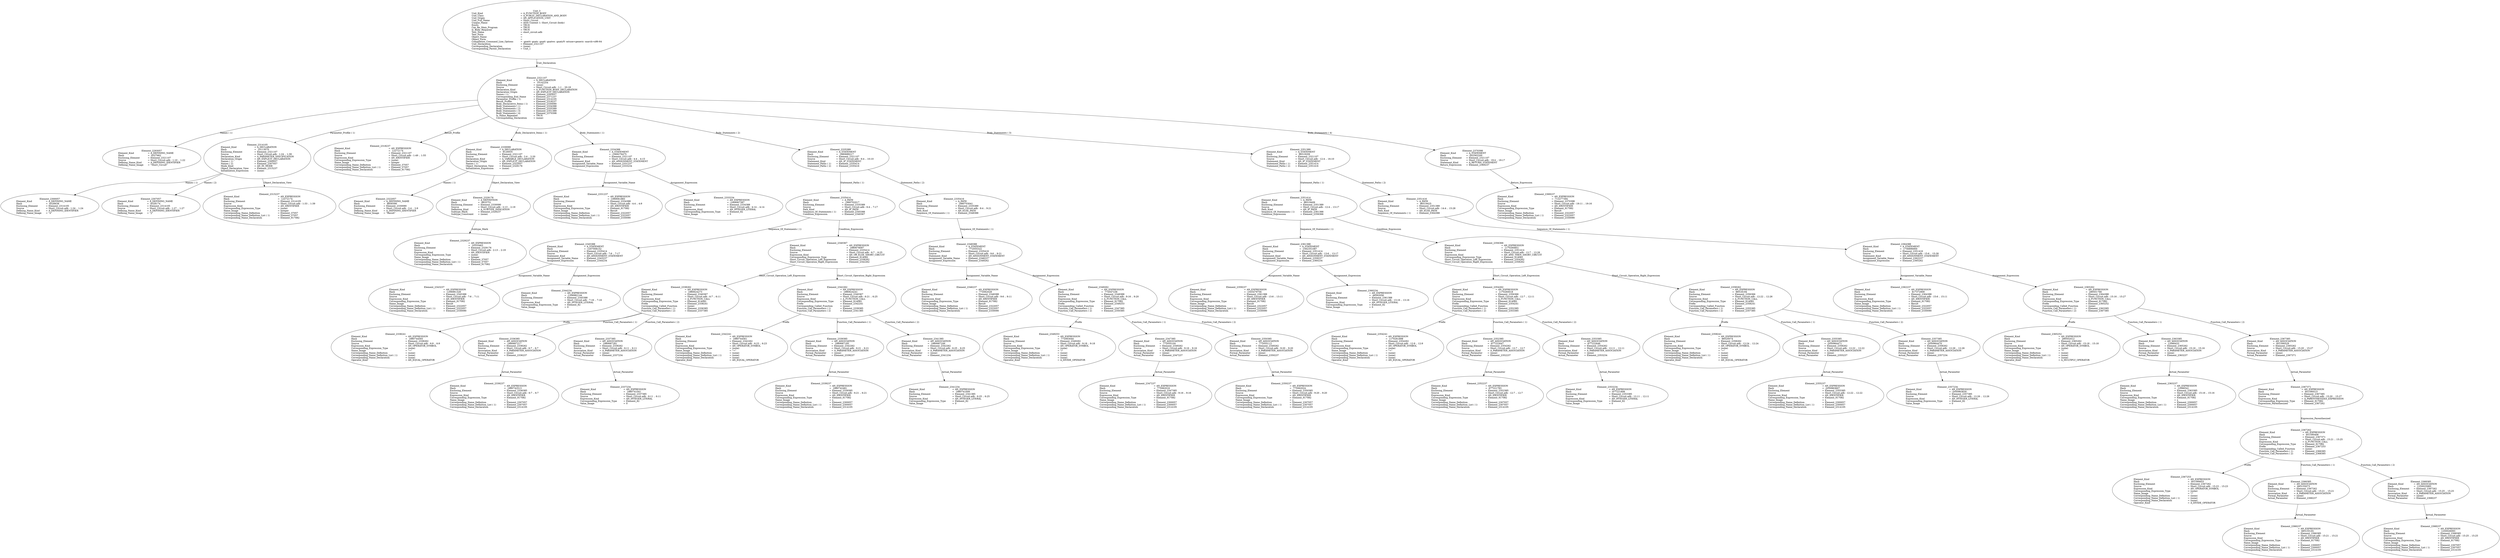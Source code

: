 digraph "short_circuit.adt" {
  Unit_3 -> Element_2321107
      [ label=Unit_Declaration ];
  Unit_3
      [ label=<<TABLE BORDER="0" CELLBORDER="0" CELLSPACING="0" CELLPADDING="0"> 
          <TR><TD COLSPAN="3">Unit_3</TD></TR>
          <TR><TD ALIGN="LEFT">Unit_Kind   </TD><TD> = </TD><TD ALIGN="LEFT">A_FUNCTION_BODY</TD></TR>
          <TR><TD ALIGN="LEFT">Unit_Class   </TD><TD> = </TD><TD ALIGN="LEFT">A_PUBLIC_DECLARATION_AND_BODY</TD></TR>
          <TR><TD ALIGN="LEFT">Unit_Origin   </TD><TD> = </TD><TD ALIGN="LEFT">AN_APPLICATION_UNIT</TD></TR>
          <TR><TD ALIGN="LEFT">Unit_Full_Name    </TD><TD> = </TD><TD ALIGN="LEFT">Short_Circuit</TD></TR>
          <TR><TD ALIGN="LEFT">Unique_Name   </TD><TD> = </TD><TD ALIGN="LEFT">ASIS Context 1: Short_Circuit (body)</TD></TR>
          <TR><TD ALIGN="LEFT">Exists  </TD><TD> = </TD><TD ALIGN="LEFT">TRUE</TD></TR>
          <TR><TD ALIGN="LEFT">Can_Be_Main_Program     </TD><TD> = </TD><TD ALIGN="LEFT">TRUE</TD></TR>
          <TR><TD ALIGN="LEFT">Is_Body_Required     </TD><TD> = </TD><TD ALIGN="LEFT">TRUE</TD></TR>
          <TR><TD ALIGN="LEFT">Text_Name   </TD><TD> = </TD><TD ALIGN="LEFT">short_circuit.adb</TD></TR>
          <TR><TD ALIGN="LEFT">Text_Form   </TD><TD> = </TD><TD ALIGN="LEFT"></TD></TR>
          <TR><TD ALIGN="LEFT">Object_Name   </TD><TD> = </TD><TD ALIGN="LEFT"></TD></TR>
          <TR><TD ALIGN="LEFT">Object_Form   </TD><TD> = </TD><TD ALIGN="LEFT"></TD></TR>
          <TR><TD ALIGN="LEFT">Compilation_Command_Line_Options         </TD><TD> = </TD><TD ALIGN="LEFT">-gnatA -gnatc -gnatt -gnatws -gnatyN -mtune=generic -march=x86-64</TD></TR>
          <TR><TD ALIGN="LEFT">Unit_Declaration     </TD><TD> = </TD><TD ALIGN="LEFT">Element_2321107</TD></TR>
          <TR><TD ALIGN="LEFT">Corresponding_Declaration       </TD><TD> = </TD><TD ALIGN="LEFT">(none)</TD></TR>
          <TR><TD ALIGN="LEFT">Corresponding_Parent_Declaration         </TD><TD> = </TD><TD ALIGN="LEFT">Unit_1</TD></TR>
          </TABLE>> ];
  Element_2321107 -> Element_2293057
      [ label="Names ( 1)" ];
  Element_2321107 -> Element_2314105
      [ label="Parameter_Profile ( 1)" ];
  Element_2321107 -> Element_2318237
      [ label=Result_Profile ];
  Element_2321107 -> Element_2330090
      [ label="Body_Declarative_Items ( 1)" ];
  Element_2321107 -> Element_2334388
      [ label="Body_Statements ( 1)" ];
  Element_2321107 -> Element_2335389
      [ label="Body_Statements ( 2)" ];
  Element_2321107 -> Element_2351389
      [ label="Body_Statements ( 3)" ];
  Element_2321107 -> Element_2370398
      [ label="Body_Statements ( 4)" ];
  Element_2321107
      [ label=<<TABLE BORDER="0" CELLBORDER="0" CELLSPACING="0" CELLPADDING="0"> 
          <TR><TD COLSPAN="3">Element_2321107</TD></TR>
          <TR><TD ALIGN="LEFT">Element_Kind    </TD><TD> = </TD><TD ALIGN="LEFT">A_DECLARATION</TD></TR>
          <TR><TD ALIGN="LEFT">Hash  </TD><TD> = </TD><TD ALIGN="LEFT"> 10142254</TD></TR>
          <TR><TD ALIGN="LEFT">Enclosing_Element     </TD><TD> = </TD><TD ALIGN="LEFT">(none)</TD></TR>
          <TR><TD ALIGN="LEFT">Source  </TD><TD> = </TD><TD ALIGN="LEFT">Short_Circuit.adb - 1:1 .. 20:18</TD></TR>
          <TR><TD ALIGN="LEFT">Declaration_Kind     </TD><TD> = </TD><TD ALIGN="LEFT">A_FUNCTION_BODY_DECLARATION</TD></TR>
          <TR><TD ALIGN="LEFT">Declaration_Origin     </TD><TD> = </TD><TD ALIGN="LEFT">AN_EXPLICIT_DECLARATION</TD></TR>
          <TR><TD ALIGN="LEFT">Names ( 1)   </TD><TD> = </TD><TD ALIGN="LEFT">Element_2293057</TD></TR>
          <TR><TD ALIGN="LEFT">Corresponding_End_Name      </TD><TD> = </TD><TD ALIGN="LEFT">Element_2371237</TD></TR>
          <TR><TD ALIGN="LEFT">Parameter_Profile ( 1)      </TD><TD> = </TD><TD ALIGN="LEFT">Element_2314105</TD></TR>
          <TR><TD ALIGN="LEFT">Result_Profile    </TD><TD> = </TD><TD ALIGN="LEFT">Element_2318237</TD></TR>
          <TR><TD ALIGN="LEFT">Body_Declarative_Items ( 1)       </TD><TD> = </TD><TD ALIGN="LEFT">Element_2330090</TD></TR>
          <TR><TD ALIGN="LEFT">Body_Statements ( 1)      </TD><TD> = </TD><TD ALIGN="LEFT">Element_2334388</TD></TR>
          <TR><TD ALIGN="LEFT">Body_Statements ( 2)      </TD><TD> = </TD><TD ALIGN="LEFT">Element_2335389</TD></TR>
          <TR><TD ALIGN="LEFT">Body_Statements ( 3)      </TD><TD> = </TD><TD ALIGN="LEFT">Element_2351389</TD></TR>
          <TR><TD ALIGN="LEFT">Body_Statements ( 4)      </TD><TD> = </TD><TD ALIGN="LEFT">Element_2370398</TD></TR>
          <TR><TD ALIGN="LEFT">Is_Name_Repeated     </TD><TD> = </TD><TD ALIGN="LEFT">TRUE</TD></TR>
          <TR><TD ALIGN="LEFT">Corresponding_Declaration       </TD><TD> = </TD><TD ALIGN="LEFT">(none)</TD></TR>
          </TABLE>> ];
  Element_2293057
      [ label=<<TABLE BORDER="0" CELLBORDER="0" CELLSPACING="0" CELLPADDING="0"> 
          <TR><TD COLSPAN="3">Element_2293057</TD></TR>
          <TR><TD ALIGN="LEFT">Element_Kind    </TD><TD> = </TD><TD ALIGN="LEFT">A_DEFINING_NAME</TD></TR>
          <TR><TD ALIGN="LEFT">Hash  </TD><TD> = </TD><TD ALIGN="LEFT"> 9327662</TD></TR>
          <TR><TD ALIGN="LEFT">Enclosing_Element     </TD><TD> = </TD><TD ALIGN="LEFT">Element_2321107</TD></TR>
          <TR><TD ALIGN="LEFT">Source  </TD><TD> = </TD><TD ALIGN="LEFT">Short_Circuit.adb - 1:10 .. 1:22</TD></TR>
          <TR><TD ALIGN="LEFT">Defining_Name_Kind     </TD><TD> = </TD><TD ALIGN="LEFT">A_DEFINING_IDENTIFIER</TD></TR>
          <TR><TD ALIGN="LEFT">Defining_Name_Image     </TD><TD> = </TD><TD ALIGN="LEFT">"Short_Circuit"</TD></TR>
          </TABLE>> ];
  Element_2314105 -> Element_2300057
      [ label="Names ( 1)" ];
  Element_2314105 -> Element_2307057
      [ label="Names ( 2)" ];
  Element_2314105 -> Element_2315237
      [ label=Object_Declaration_View ];
  Element_2314105
      [ label=<<TABLE BORDER="0" CELLBORDER="0" CELLSPACING="0" CELLPADDING="0"> 
          <TR><TD COLSPAN="3">Element_2314105</TD></TR>
          <TR><TD ALIGN="LEFT">Element_Kind    </TD><TD> = </TD><TD ALIGN="LEFT">A_DECLARATION</TD></TR>
          <TR><TD ALIGN="LEFT">Hash  </TD><TD> = </TD><TD ALIGN="LEFT"> 10113070</TD></TR>
          <TR><TD ALIGN="LEFT">Enclosing_Element     </TD><TD> = </TD><TD ALIGN="LEFT">Element_2321107</TD></TR>
          <TR><TD ALIGN="LEFT">Source  </TD><TD> = </TD><TD ALIGN="LEFT">Short_Circuit.adb - 1:24 .. 1:39</TD></TR>
          <TR><TD ALIGN="LEFT">Declaration_Kind     </TD><TD> = </TD><TD ALIGN="LEFT">A_PARAMETER_SPECIFICATION</TD></TR>
          <TR><TD ALIGN="LEFT">Declaration_Origin     </TD><TD> = </TD><TD ALIGN="LEFT">AN_EXPLICIT_DECLARATION</TD></TR>
          <TR><TD ALIGN="LEFT">Names ( 1)   </TD><TD> = </TD><TD ALIGN="LEFT">Element_2300057</TD></TR>
          <TR><TD ALIGN="LEFT">Names ( 2)   </TD><TD> = </TD><TD ALIGN="LEFT">Element_2307057</TD></TR>
          <TR><TD ALIGN="LEFT">Mode_Kind   </TD><TD> = </TD><TD ALIGN="LEFT">AN_IN_MODE</TD></TR>
          <TR><TD ALIGN="LEFT">Object_Declaration_View      </TD><TD> = </TD><TD ALIGN="LEFT">Element_2315237</TD></TR>
          <TR><TD ALIGN="LEFT">Initialization_Expression       </TD><TD> = </TD><TD ALIGN="LEFT">(none)</TD></TR>
          </TABLE>> ];
  Element_2300057
      [ label=<<TABLE BORDER="0" CELLBORDER="0" CELLSPACING="0" CELLPADDING="0"> 
          <TR><TD COLSPAN="3">Element_2300057</TD></TR>
          <TR><TD ALIGN="LEFT">Element_Kind    </TD><TD> = </TD><TD ALIGN="LEFT">A_DEFINING_NAME</TD></TR>
          <TR><TD ALIGN="LEFT">Hash  </TD><TD> = </TD><TD ALIGN="LEFT"> 9326638</TD></TR>
          <TR><TD ALIGN="LEFT">Enclosing_Element     </TD><TD> = </TD><TD ALIGN="LEFT">Element_2314105</TD></TR>
          <TR><TD ALIGN="LEFT">Source  </TD><TD> = </TD><TD ALIGN="LEFT">Short_Circuit.adb - 1:24 .. 1:24</TD></TR>
          <TR><TD ALIGN="LEFT">Defining_Name_Kind     </TD><TD> = </TD><TD ALIGN="LEFT">A_DEFINING_IDENTIFIER</TD></TR>
          <TR><TD ALIGN="LEFT">Defining_Name_Image     </TD><TD> = </TD><TD ALIGN="LEFT">"x"</TD></TR>
          </TABLE>> ];
  Element_2307057
      [ label=<<TABLE BORDER="0" CELLBORDER="0" CELLSPACING="0" CELLPADDING="0"> 
          <TR><TD COLSPAN="3">Element_2307057</TD></TR>
          <TR><TD ALIGN="LEFT">Element_Kind    </TD><TD> = </TD><TD ALIGN="LEFT">A_DEFINING_NAME</TD></TR>
          <TR><TD ALIGN="LEFT">Hash  </TD><TD> = </TD><TD ALIGN="LEFT"> 9328174</TD></TR>
          <TR><TD ALIGN="LEFT">Enclosing_Element     </TD><TD> = </TD><TD ALIGN="LEFT">Element_2314105</TD></TR>
          <TR><TD ALIGN="LEFT">Source  </TD><TD> = </TD><TD ALIGN="LEFT">Short_Circuit.adb - 1:27 .. 1:27</TD></TR>
          <TR><TD ALIGN="LEFT">Defining_Name_Kind     </TD><TD> = </TD><TD ALIGN="LEFT">A_DEFINING_IDENTIFIER</TD></TR>
          <TR><TD ALIGN="LEFT">Defining_Name_Image     </TD><TD> = </TD><TD ALIGN="LEFT">"y"</TD></TR>
          </TABLE>> ];
  Element_2315237
      [ label=<<TABLE BORDER="0" CELLBORDER="0" CELLSPACING="0" CELLPADDING="0"> 
          <TR><TD COLSPAN="3">Element_2315237</TD></TR>
          <TR><TD ALIGN="LEFT">Element_Kind    </TD><TD> = </TD><TD ALIGN="LEFT">AN_EXPRESSION</TD></TR>
          <TR><TD ALIGN="LEFT">Hash  </TD><TD> = </TD><TD ALIGN="LEFT"> 12272174</TD></TR>
          <TR><TD ALIGN="LEFT">Enclosing_Element     </TD><TD> = </TD><TD ALIGN="LEFT">Element_2314105</TD></TR>
          <TR><TD ALIGN="LEFT">Source  </TD><TD> = </TD><TD ALIGN="LEFT">Short_Circuit.adb - 1:33 .. 1:39</TD></TR>
          <TR><TD ALIGN="LEFT">Expression_Kind    </TD><TD> = </TD><TD ALIGN="LEFT">AN_IDENTIFIER</TD></TR>
          <TR><TD ALIGN="LEFT">Corresponding_Expression_Type        </TD><TD> = </TD><TD ALIGN="LEFT">(none)</TD></TR>
          <TR><TD ALIGN="LEFT">Name_Image   </TD><TD> = </TD><TD ALIGN="LEFT">Integer</TD></TR>
          <TR><TD ALIGN="LEFT">Corresponding_Name_Definition        </TD><TD> = </TD><TD ALIGN="LEFT">Element_37057</TD></TR>
          <TR><TD ALIGN="LEFT">Corresponding_Name_Definition_List ( 1)          </TD><TD> = </TD><TD ALIGN="LEFT">Element_37057</TD></TR>
          <TR><TD ALIGN="LEFT">Corresponding_Name_Declaration        </TD><TD> = </TD><TD ALIGN="LEFT">Element_917082</TD></TR>
          </TABLE>> ];
  Element_2318237
      [ label=<<TABLE BORDER="0" CELLBORDER="0" CELLSPACING="0" CELLPADDING="0"> 
          <TR><TD COLSPAN="3">Element_2318237</TD></TR>
          <TR><TD ALIGN="LEFT">Element_Kind    </TD><TD> = </TD><TD ALIGN="LEFT">AN_EXPRESSION</TD></TR>
          <TR><TD ALIGN="LEFT">Hash  </TD><TD> = </TD><TD ALIGN="LEFT"> 12272174</TD></TR>
          <TR><TD ALIGN="LEFT">Enclosing_Element     </TD><TD> = </TD><TD ALIGN="LEFT">Element_2321107</TD></TR>
          <TR><TD ALIGN="LEFT">Source  </TD><TD> = </TD><TD ALIGN="LEFT">Short_Circuit.adb - 1:49 .. 1:55</TD></TR>
          <TR><TD ALIGN="LEFT">Expression_Kind    </TD><TD> = </TD><TD ALIGN="LEFT">AN_IDENTIFIER</TD></TR>
          <TR><TD ALIGN="LEFT">Corresponding_Expression_Type        </TD><TD> = </TD><TD ALIGN="LEFT">(none)</TD></TR>
          <TR><TD ALIGN="LEFT">Name_Image   </TD><TD> = </TD><TD ALIGN="LEFT">Integer</TD></TR>
          <TR><TD ALIGN="LEFT">Corresponding_Name_Definition        </TD><TD> = </TD><TD ALIGN="LEFT">Element_37057</TD></TR>
          <TR><TD ALIGN="LEFT">Corresponding_Name_Definition_List ( 1)          </TD><TD> = </TD><TD ALIGN="LEFT">Element_37057</TD></TR>
          <TR><TD ALIGN="LEFT">Corresponding_Name_Declaration        </TD><TD> = </TD><TD ALIGN="LEFT">Element_917082</TD></TR>
          </TABLE>> ];
  Element_2330090 -> Element_2322057
      [ label="Names ( 1)" ];
  Element_2330090 -> Element_2329176
      [ label=Object_Declaration_View ];
  Element_2330090
      [ label=<<TABLE BORDER="0" CELLBORDER="0" CELLSPACING="0" CELLPADDING="0"> 
          <TR><TD COLSPAN="3">Element_2330090</TD></TR>
          <TR><TD ALIGN="LEFT">Element_Kind    </TD><TD> = </TD><TD ALIGN="LEFT">A_DECLARATION</TD></TR>
          <TR><TD ALIGN="LEFT">Hash  </TD><TD> = </TD><TD ALIGN="LEFT"> 9126935</TD></TR>
          <TR><TD ALIGN="LEFT">Enclosing_Element     </TD><TD> = </TD><TD ALIGN="LEFT">Element_2321107</TD></TR>
          <TR><TD ALIGN="LEFT">Source  </TD><TD> = </TD><TD ALIGN="LEFT">Short_Circuit.adb - 2:4 .. 2:20</TD></TR>
          <TR><TD ALIGN="LEFT">Declaration_Kind     </TD><TD> = </TD><TD ALIGN="LEFT">A_VARIABLE_DECLARATION</TD></TR>
          <TR><TD ALIGN="LEFT">Declaration_Origin     </TD><TD> = </TD><TD ALIGN="LEFT">AN_EXPLICIT_DECLARATION</TD></TR>
          <TR><TD ALIGN="LEFT">Names ( 1)   </TD><TD> = </TD><TD ALIGN="LEFT">Element_2322057</TD></TR>
          <TR><TD ALIGN="LEFT">Object_Declaration_View      </TD><TD> = </TD><TD ALIGN="LEFT">Element_2329176</TD></TR>
          <TR><TD ALIGN="LEFT">Initialization_Expression       </TD><TD> = </TD><TD ALIGN="LEFT">(none)</TD></TR>
          </TABLE>> ];
  Element_2322057
      [ label=<<TABLE BORDER="0" CELLBORDER="0" CELLSPACING="0" CELLPADDING="0"> 
          <TR><TD COLSPAN="3">Element_2322057</TD></TR>
          <TR><TD ALIGN="LEFT">Element_Kind    </TD><TD> = </TD><TD ALIGN="LEFT">A_DEFINING_NAME</TD></TR>
          <TR><TD ALIGN="LEFT">Hash  </TD><TD> = </TD><TD ALIGN="LEFT"> 8856599</TD></TR>
          <TR><TD ALIGN="LEFT">Enclosing_Element     </TD><TD> = </TD><TD ALIGN="LEFT">Element_2330090</TD></TR>
          <TR><TD ALIGN="LEFT">Source  </TD><TD> = </TD><TD ALIGN="LEFT">Short_Circuit.adb - 2:4 .. 2:9</TD></TR>
          <TR><TD ALIGN="LEFT">Defining_Name_Kind     </TD><TD> = </TD><TD ALIGN="LEFT">A_DEFINING_IDENTIFIER</TD></TR>
          <TR><TD ALIGN="LEFT">Defining_Name_Image     </TD><TD> = </TD><TD ALIGN="LEFT">"Result"</TD></TR>
          </TABLE>> ];
  Element_2329176 -> Element_2329237
      [ label=Subtype_Mark ];
  Element_2329176
      [ label=<<TABLE BORDER="0" CELLBORDER="0" CELLSPACING="0" CELLPADDING="0"> 
          <TR><TD COLSPAN="3">Element_2329176</TD></TR>
          <TR><TD ALIGN="LEFT">Element_Kind    </TD><TD> = </TD><TD ALIGN="LEFT">A_DEFINITION</TD></TR>
          <TR><TD ALIGN="LEFT">Hash  </TD><TD> = </TD><TD ALIGN="LEFT"> 9833751</TD></TR>
          <TR><TD ALIGN="LEFT">Enclosing_Element     </TD><TD> = </TD><TD ALIGN="LEFT">Element_2330090</TD></TR>
          <TR><TD ALIGN="LEFT">Source  </TD><TD> = </TD><TD ALIGN="LEFT">Short_Circuit.adb - 2:13 .. 2:19</TD></TR>
          <TR><TD ALIGN="LEFT">Definition_Kind    </TD><TD> = </TD><TD ALIGN="LEFT">A_SUBTYPE_INDICATION</TD></TR>
          <TR><TD ALIGN="LEFT">Subtype_Mark    </TD><TD> = </TD><TD ALIGN="LEFT">Element_2329237</TD></TR>
          <TR><TD ALIGN="LEFT">Subtype_Constraint     </TD><TD> = </TD><TD ALIGN="LEFT">(none)</TD></TR>
          </TABLE>> ];
  Element_2329237
      [ label=<<TABLE BORDER="0" CELLBORDER="0" CELLSPACING="0" CELLPADDING="0"> 
          <TR><TD COLSPAN="3">Element_2329237</TD></TR>
          <TR><TD ALIGN="LEFT">Element_Kind    </TD><TD> = </TD><TD ALIGN="LEFT">AN_EXPRESSION</TD></TR>
          <TR><TD ALIGN="LEFT">Hash  </TD><TD> = </TD><TD ALIGN="LEFT"> 10333463</TD></TR>
          <TR><TD ALIGN="LEFT">Enclosing_Element     </TD><TD> = </TD><TD ALIGN="LEFT">Element_2329176</TD></TR>
          <TR><TD ALIGN="LEFT">Source  </TD><TD> = </TD><TD ALIGN="LEFT">Short_Circuit.adb - 2:13 .. 2:19</TD></TR>
          <TR><TD ALIGN="LEFT">Expression_Kind    </TD><TD> = </TD><TD ALIGN="LEFT">AN_IDENTIFIER</TD></TR>
          <TR><TD ALIGN="LEFT">Corresponding_Expression_Type        </TD><TD> = </TD><TD ALIGN="LEFT">(none)</TD></TR>
          <TR><TD ALIGN="LEFT">Name_Image   </TD><TD> = </TD><TD ALIGN="LEFT">Integer</TD></TR>
          <TR><TD ALIGN="LEFT">Corresponding_Name_Definition        </TD><TD> = </TD><TD ALIGN="LEFT">Element_37057</TD></TR>
          <TR><TD ALIGN="LEFT">Corresponding_Name_Definition_List ( 1)          </TD><TD> = </TD><TD ALIGN="LEFT">Element_37057</TD></TR>
          <TR><TD ALIGN="LEFT">Corresponding_Name_Declaration        </TD><TD> = </TD><TD ALIGN="LEFT">Element_917082</TD></TR>
          </TABLE>> ];
  Element_2334388 -> Element_2331237
      [ label=Assignment_Variable_Name ];
  Element_2334388 -> Element_2333234
      [ label=Assignment_Expression ];
  Element_2334388
      [ label=<<TABLE BORDER="0" CELLBORDER="0" CELLSPACING="0" CELLPADDING="0"> 
          <TR><TD COLSPAN="3">Element_2334388</TD></TR>
          <TR><TD ALIGN="LEFT">Element_Kind    </TD><TD> = </TD><TD ALIGN="LEFT">A_STATEMENT</TD></TR>
          <TR><TD ALIGN="LEFT">Hash  </TD><TD> = </TD><TD ALIGN="LEFT">-1069276475</TD></TR>
          <TR><TD ALIGN="LEFT">Enclosing_Element     </TD><TD> = </TD><TD ALIGN="LEFT">Element_2321107</TD></TR>
          <TR><TD ALIGN="LEFT">Source  </TD><TD> = </TD><TD ALIGN="LEFT">Short_Circuit.adb - 4:4 .. 4:15</TD></TR>
          <TR><TD ALIGN="LEFT">Statement_Kind    </TD><TD> = </TD><TD ALIGN="LEFT">AN_ASSIGNMENT_STATEMENT</TD></TR>
          <TR><TD ALIGN="LEFT">Assignment_Variable_Name       </TD><TD> = </TD><TD ALIGN="LEFT">Element_2331237</TD></TR>
          <TR><TD ALIGN="LEFT">Assignment_Expression      </TD><TD> = </TD><TD ALIGN="LEFT">Element_2333234</TD></TR>
          </TABLE>> ];
  Element_2331237
      [ label=<<TABLE BORDER="0" CELLBORDER="0" CELLSPACING="0" CELLPADDING="0"> 
          <TR><TD COLSPAN="3">Element_2331237</TD></TR>
          <TR><TD ALIGN="LEFT">Element_Kind    </TD><TD> = </TD><TD ALIGN="LEFT">AN_EXPRESSION</TD></TR>
          <TR><TD ALIGN="LEFT">Hash  </TD><TD> = </TD><TD ALIGN="LEFT">-1069061883</TD></TR>
          <TR><TD ALIGN="LEFT">Enclosing_Element     </TD><TD> = </TD><TD ALIGN="LEFT">Element_2334388</TD></TR>
          <TR><TD ALIGN="LEFT">Source  </TD><TD> = </TD><TD ALIGN="LEFT">Short_Circuit.adb - 4:4 .. 4:9</TD></TR>
          <TR><TD ALIGN="LEFT">Expression_Kind    </TD><TD> = </TD><TD ALIGN="LEFT">AN_IDENTIFIER</TD></TR>
          <TR><TD ALIGN="LEFT">Corresponding_Expression_Type        </TD><TD> = </TD><TD ALIGN="LEFT">Element_917082</TD></TR>
          <TR><TD ALIGN="LEFT">Name_Image   </TD><TD> = </TD><TD ALIGN="LEFT">Result</TD></TR>
          <TR><TD ALIGN="LEFT">Corresponding_Name_Definition        </TD><TD> = </TD><TD ALIGN="LEFT">Element_2322057</TD></TR>
          <TR><TD ALIGN="LEFT">Corresponding_Name_Definition_List ( 1)          </TD><TD> = </TD><TD ALIGN="LEFT">Element_2322057</TD></TR>
          <TR><TD ALIGN="LEFT">Corresponding_Name_Declaration        </TD><TD> = </TD><TD ALIGN="LEFT">Element_2330090</TD></TR>
          </TABLE>> ];
  Element_2333234
      [ label=<<TABLE BORDER="0" CELLBORDER="0" CELLSPACING="0" CELLPADDING="0"> 
          <TR><TD COLSPAN="3">Element_2333234</TD></TR>
          <TR><TD ALIGN="LEFT">Element_Kind    </TD><TD> = </TD><TD ALIGN="LEFT">AN_EXPRESSION</TD></TR>
          <TR><TD ALIGN="LEFT">Hash  </TD><TD> = </TD><TD ALIGN="LEFT">-1069067387</TD></TR>
          <TR><TD ALIGN="LEFT">Enclosing_Element     </TD><TD> = </TD><TD ALIGN="LEFT">Element_2334388</TD></TR>
          <TR><TD ALIGN="LEFT">Source  </TD><TD> = </TD><TD ALIGN="LEFT">Short_Circuit.adb - 4:14 .. 4:14</TD></TR>
          <TR><TD ALIGN="LEFT">Expression_Kind    </TD><TD> = </TD><TD ALIGN="LEFT">AN_INTEGER_LITERAL</TD></TR>
          <TR><TD ALIGN="LEFT">Corresponding_Expression_Type        </TD><TD> = </TD><TD ALIGN="LEFT">Element_82</TD></TR>
          <TR><TD ALIGN="LEFT">Value_Image   </TD><TD> = </TD><TD ALIGN="LEFT">0</TD></TR>
          </TABLE>> ];
  Element_2335389 -> Element_2335414
      [ label="Statement_Paths ( 1)" ];
  Element_2335389 -> Element_2335416
      [ label="Statement_Paths ( 2)" ];
  Element_2335389
      [ label=<<TABLE BORDER="0" CELLBORDER="0" CELLSPACING="0" CELLPADDING="0"> 
          <TR><TD COLSPAN="3">Element_2335389</TD></TR>
          <TR><TD ALIGN="LEFT">Element_Kind    </TD><TD> = </TD><TD ALIGN="LEFT">A_STATEMENT</TD></TR>
          <TR><TD ALIGN="LEFT">Hash  </TD><TD> = </TD><TD ALIGN="LEFT"> 1880689217</TD></TR>
          <TR><TD ALIGN="LEFT">Enclosing_Element     </TD><TD> = </TD><TD ALIGN="LEFT">Element_2321107</TD></TR>
          <TR><TD ALIGN="LEFT">Source  </TD><TD> = </TD><TD ALIGN="LEFT">Short_Circuit.adb - 6:4 .. 10:10</TD></TR>
          <TR><TD ALIGN="LEFT">Statement_Kind    </TD><TD> = </TD><TD ALIGN="LEFT">AN_IF_STATEMENT</TD></TR>
          <TR><TD ALIGN="LEFT">Statement_Paths ( 1)      </TD><TD> = </TD><TD ALIGN="LEFT">Element_2335414</TD></TR>
          <TR><TD ALIGN="LEFT">Statement_Paths ( 2)      </TD><TD> = </TD><TD ALIGN="LEFT">Element_2335416</TD></TR>
          </TABLE>> ];
  Element_2335414 -> Element_2345388
      [ label="Sequence_Of_Statements ( 1)" ];
  Element_2335414 -> Element_2340367
      [ label=Condition_Expression ];
  Element_2335414
      [ label=<<TABLE BORDER="0" CELLBORDER="0" CELLSPACING="0" CELLPADDING="0"> 
          <TR><TD COLSPAN="3">Element_2335414</TD></TR>
          <TR><TD ALIGN="LEFT">Element_Kind    </TD><TD> = </TD><TD ALIGN="LEFT">A_PATH</TD></TR>
          <TR><TD ALIGN="LEFT">Hash  </TD><TD> = </TD><TD ALIGN="LEFT"> 1880702017</TD></TR>
          <TR><TD ALIGN="LEFT">Enclosing_Element     </TD><TD> = </TD><TD ALIGN="LEFT">Element_2335389</TD></TR>
          <TR><TD ALIGN="LEFT">Source  </TD><TD> = </TD><TD ALIGN="LEFT">Short_Circuit.adb - 6:4 .. 7:17</TD></TR>
          <TR><TD ALIGN="LEFT">Path_Kind   </TD><TD> = </TD><TD ALIGN="LEFT">AN_IF_PATH</TD></TR>
          <TR><TD ALIGN="LEFT">Sequence_Of_Statements ( 1)       </TD><TD> = </TD><TD ALIGN="LEFT">Element_2345388</TD></TR>
          <TR><TD ALIGN="LEFT">Condition_Expression      </TD><TD> = </TD><TD ALIGN="LEFT">Element_2340367</TD></TR>
          </TABLE>> ];
  Element_2340367 -> Element_2338262
      [ label=Short_Circuit_Operation_Left_Expression ];
  Element_2340367 -> Element_2342262
      [ label=Short_Circuit_Operation_Right_Expression ];
  Element_2340367
      [ label=<<TABLE BORDER="0" CELLBORDER="0" CELLSPACING="0" CELLPADDING="0"> 
          <TR><TD COLSPAN="3">Element_2340367</TD></TR>
          <TR><TD ALIGN="LEFT">Element_Kind    </TD><TD> = </TD><TD ALIGN="LEFT">AN_EXPRESSION</TD></TR>
          <TR><TD ALIGN="LEFT">Hash  </TD><TD> = </TD><TD ALIGN="LEFT"> 1880678097</TD></TR>
          <TR><TD ALIGN="LEFT">Enclosing_Element     </TD><TD> = </TD><TD ALIGN="LEFT">Element_2335414</TD></TR>
          <TR><TD ALIGN="LEFT">Source  </TD><TD> = </TD><TD ALIGN="LEFT">Short_Circuit.adb - 6:7 .. 6:25</TD></TR>
          <TR><TD ALIGN="LEFT">Expression_Kind    </TD><TD> = </TD><TD ALIGN="LEFT">AN_OR_ELSE_SHORT_CIRCUIT</TD></TR>
          <TR><TD ALIGN="LEFT">Corresponding_Expression_Type        </TD><TD> = </TD><TD ALIGN="LEFT">Element_914082</TD></TR>
          <TR><TD ALIGN="LEFT">Short_Circuit_Operation_Left_Expression          </TD><TD> = </TD><TD ALIGN="LEFT">Element_2338262</TD></TR>
          <TR><TD ALIGN="LEFT">Short_Circuit_Operation_Right_Expression           </TD><TD> = </TD><TD ALIGN="LEFT">Element_2342262</TD></TR>
          </TABLE>> ];
  Element_2338262 -> Element_2338241
      [ label=Prefix ];
  Element_2338262 -> Element_2336385
      [ label="Function_Call_Parameters ( 1)" ];
  Element_2338262 -> Element_2337385
      [ label="Function_Call_Parameters ( 2)" ];
  Element_2338262
      [ label=<<TABLE BORDER="0" CELLBORDER="0" CELLSPACING="0" CELLPADDING="0"> 
          <TR><TD COLSPAN="3">Element_2338262</TD></TR>
          <TR><TD ALIGN="LEFT">Element_Kind    </TD><TD> = </TD><TD ALIGN="LEFT">AN_EXPRESSION</TD></TR>
          <TR><TD ALIGN="LEFT">Hash  </TD><TD> = </TD><TD ALIGN="LEFT"> 1880624273</TD></TR>
          <TR><TD ALIGN="LEFT">Enclosing_Element     </TD><TD> = </TD><TD ALIGN="LEFT">Element_2340367</TD></TR>
          <TR><TD ALIGN="LEFT">Source  </TD><TD> = </TD><TD ALIGN="LEFT">Short_Circuit.adb - 6:7 .. 6:11</TD></TR>
          <TR><TD ALIGN="LEFT">Expression_Kind    </TD><TD> = </TD><TD ALIGN="LEFT">A_FUNCTION_CALL</TD></TR>
          <TR><TD ALIGN="LEFT">Corresponding_Expression_Type        </TD><TD> = </TD><TD ALIGN="LEFT">Element_914082</TD></TR>
          <TR><TD ALIGN="LEFT">Prefix  </TD><TD> = </TD><TD ALIGN="LEFT">Element_2338241</TD></TR>
          <TR><TD ALIGN="LEFT">Corresponding_Called_Function        </TD><TD> = </TD><TD ALIGN="LEFT">(none)</TD></TR>
          <TR><TD ALIGN="LEFT">Function_Call_Parameters ( 1)        </TD><TD> = </TD><TD ALIGN="LEFT">Element_2336385</TD></TR>
          <TR><TD ALIGN="LEFT">Function_Call_Parameters ( 2)        </TD><TD> = </TD><TD ALIGN="LEFT">Element_2337385</TD></TR>
          </TABLE>> ];
  Element_2336385 -> Element_2336237
      [ label=Actual_Parameter ];
  Element_2336385
      [ label=<<TABLE BORDER="0" CELLBORDER="0" CELLSPACING="0" CELLPADDING="0"> 
          <TR><TD COLSPAN="3">Element_2336385</TD></TR>
          <TR><TD ALIGN="LEFT">Element_Kind    </TD><TD> = </TD><TD ALIGN="LEFT">AN_ASSOCIATION</TD></TR>
          <TR><TD ALIGN="LEFT">Hash  </TD><TD> = </TD><TD ALIGN="LEFT"> 1880687217</TD></TR>
          <TR><TD ALIGN="LEFT">Enclosing_Element     </TD><TD> = </TD><TD ALIGN="LEFT">Element_2338262</TD></TR>
          <TR><TD ALIGN="LEFT">Source  </TD><TD> = </TD><TD ALIGN="LEFT">Short_Circuit.adb - 6:7 .. 6:7</TD></TR>
          <TR><TD ALIGN="LEFT">Association_Kind     </TD><TD> = </TD><TD ALIGN="LEFT">A_PARAMETER_ASSOCIATION</TD></TR>
          <TR><TD ALIGN="LEFT">Formal_Parameter     </TD><TD> = </TD><TD ALIGN="LEFT">(none)</TD></TR>
          <TR><TD ALIGN="LEFT">Actual_Parameter     </TD><TD> = </TD><TD ALIGN="LEFT">Element_2336237</TD></TR>
          </TABLE>> ];
  Element_2336237
      [ label=<<TABLE BORDER="0" CELLBORDER="0" CELLSPACING="0" CELLPADDING="0"> 
          <TR><TD COLSPAN="3">Element_2336237</TD></TR>
          <TR><TD ALIGN="LEFT">Element_Kind    </TD><TD> = </TD><TD ALIGN="LEFT">AN_EXPRESSION</TD></TR>
          <TR><TD ALIGN="LEFT">Hash  </TD><TD> = </TD><TD ALIGN="LEFT"> 1880742513</TD></TR>
          <TR><TD ALIGN="LEFT">Enclosing_Element     </TD><TD> = </TD><TD ALIGN="LEFT">Element_2336385</TD></TR>
          <TR><TD ALIGN="LEFT">Source  </TD><TD> = </TD><TD ALIGN="LEFT">Short_Circuit.adb - 6:7 .. 6:7</TD></TR>
          <TR><TD ALIGN="LEFT">Expression_Kind    </TD><TD> = </TD><TD ALIGN="LEFT">AN_IDENTIFIER</TD></TR>
          <TR><TD ALIGN="LEFT">Corresponding_Expression_Type        </TD><TD> = </TD><TD ALIGN="LEFT">Element_917082</TD></TR>
          <TR><TD ALIGN="LEFT">Name_Image   </TD><TD> = </TD><TD ALIGN="LEFT">y</TD></TR>
          <TR><TD ALIGN="LEFT">Corresponding_Name_Definition        </TD><TD> = </TD><TD ALIGN="LEFT">Element_2307057</TD></TR>
          <TR><TD ALIGN="LEFT">Corresponding_Name_Definition_List ( 1)          </TD><TD> = </TD><TD ALIGN="LEFT">Element_2307057</TD></TR>
          <TR><TD ALIGN="LEFT">Corresponding_Name_Declaration        </TD><TD> = </TD><TD ALIGN="LEFT">Element_2314105</TD></TR>
          </TABLE>> ];
  Element_2338241
      [ label=<<TABLE BORDER="0" CELLBORDER="0" CELLSPACING="0" CELLPADDING="0"> 
          <TR><TD COLSPAN="3">Element_2338241</TD></TR>
          <TR><TD ALIGN="LEFT">Element_Kind    </TD><TD> = </TD><TD ALIGN="LEFT">AN_EXPRESSION</TD></TR>
          <TR><TD ALIGN="LEFT">Hash  </TD><TD> = </TD><TD ALIGN="LEFT"> 1880744593</TD></TR>
          <TR><TD ALIGN="LEFT">Enclosing_Element     </TD><TD> = </TD><TD ALIGN="LEFT">Element_2338262</TD></TR>
          <TR><TD ALIGN="LEFT">Source  </TD><TD> = </TD><TD ALIGN="LEFT">Short_Circuit.adb - 6:9 .. 6:9</TD></TR>
          <TR><TD ALIGN="LEFT">Expression_Kind    </TD><TD> = </TD><TD ALIGN="LEFT">AN_OPERATOR_SYMBOL</TD></TR>
          <TR><TD ALIGN="LEFT">Corresponding_Expression_Type        </TD><TD> = </TD><TD ALIGN="LEFT">(none)</TD></TR>
          <TR><TD ALIGN="LEFT">Name_Image   </TD><TD> = </TD><TD ALIGN="LEFT">"="</TD></TR>
          <TR><TD ALIGN="LEFT">Corresponding_Name_Definition        </TD><TD> = </TD><TD ALIGN="LEFT">(none)</TD></TR>
          <TR><TD ALIGN="LEFT">Corresponding_Name_Definition_List ( 1)          </TD><TD> = </TD><TD ALIGN="LEFT">(none)</TD></TR>
          <TR><TD ALIGN="LEFT">Corresponding_Name_Declaration        </TD><TD> = </TD><TD ALIGN="LEFT">(none)</TD></TR>
          <TR><TD ALIGN="LEFT">Operator_Kind    </TD><TD> = </TD><TD ALIGN="LEFT">AN_EQUAL_OPERATOR</TD></TR>
          </TABLE>> ];
  Element_2337385 -> Element_2337234
      [ label=Actual_Parameter ];
  Element_2337385
      [ label=<<TABLE BORDER="0" CELLBORDER="0" CELLSPACING="0" CELLPADDING="0"> 
          <TR><TD COLSPAN="3">Element_2337385</TD></TR>
          <TR><TD ALIGN="LEFT">Element_Kind    </TD><TD> = </TD><TD ALIGN="LEFT">AN_ASSOCIATION</TD></TR>
          <TR><TD ALIGN="LEFT">Hash  </TD><TD> = </TD><TD ALIGN="LEFT"> 1880687281</TD></TR>
          <TR><TD ALIGN="LEFT">Enclosing_Element     </TD><TD> = </TD><TD ALIGN="LEFT">Element_2338262</TD></TR>
          <TR><TD ALIGN="LEFT">Source  </TD><TD> = </TD><TD ALIGN="LEFT">Short_Circuit.adb - 6:11 .. 6:11</TD></TR>
          <TR><TD ALIGN="LEFT">Association_Kind     </TD><TD> = </TD><TD ALIGN="LEFT">A_PARAMETER_ASSOCIATION</TD></TR>
          <TR><TD ALIGN="LEFT">Formal_Parameter     </TD><TD> = </TD><TD ALIGN="LEFT">(none)</TD></TR>
          <TR><TD ALIGN="LEFT">Actual_Parameter     </TD><TD> = </TD><TD ALIGN="LEFT">Element_2337234</TD></TR>
          </TABLE>> ];
  Element_2337234
      [ label=<<TABLE BORDER="0" CELLBORDER="0" CELLSPACING="0" CELLPADDING="0"> 
          <TR><TD COLSPAN="3">Element_2337234</TD></TR>
          <TR><TD ALIGN="LEFT">Element_Kind    </TD><TD> = </TD><TD ALIGN="LEFT">AN_EXPRESSION</TD></TR>
          <TR><TD ALIGN="LEFT">Hash  </TD><TD> = </TD><TD ALIGN="LEFT"> 1880741041</TD></TR>
          <TR><TD ALIGN="LEFT">Enclosing_Element     </TD><TD> = </TD><TD ALIGN="LEFT">Element_2337385</TD></TR>
          <TR><TD ALIGN="LEFT">Source  </TD><TD> = </TD><TD ALIGN="LEFT">Short_Circuit.adb - 6:11 .. 6:11</TD></TR>
          <TR><TD ALIGN="LEFT">Expression_Kind    </TD><TD> = </TD><TD ALIGN="LEFT">AN_INTEGER_LITERAL</TD></TR>
          <TR><TD ALIGN="LEFT">Corresponding_Expression_Type        </TD><TD> = </TD><TD ALIGN="LEFT">Element_82</TD></TR>
          <TR><TD ALIGN="LEFT">Value_Image   </TD><TD> = </TD><TD ALIGN="LEFT">0</TD></TR>
          </TABLE>> ];
  Element_2342262 -> Element_2342241
      [ label=Prefix ];
  Element_2342262 -> Element_2339385
      [ label="Function_Call_Parameters ( 1)" ];
  Element_2342262 -> Element_2341385
      [ label="Function_Call_Parameters ( 2)" ];
  Element_2342262
      [ label=<<TABLE BORDER="0" CELLBORDER="0" CELLSPACING="0" CELLPADDING="0"> 
          <TR><TD COLSPAN="3">Element_2342262</TD></TR>
          <TR><TD ALIGN="LEFT">Element_Kind    </TD><TD> = </TD><TD ALIGN="LEFT">AN_EXPRESSION</TD></TR>
          <TR><TD ALIGN="LEFT">Hash  </TD><TD> = </TD><TD ALIGN="LEFT"> 1880624241</TD></TR>
          <TR><TD ALIGN="LEFT">Enclosing_Element     </TD><TD> = </TD><TD ALIGN="LEFT">Element_2340367</TD></TR>
          <TR><TD ALIGN="LEFT">Source  </TD><TD> = </TD><TD ALIGN="LEFT">Short_Circuit.adb - 6:21 .. 6:25</TD></TR>
          <TR><TD ALIGN="LEFT">Expression_Kind    </TD><TD> = </TD><TD ALIGN="LEFT">A_FUNCTION_CALL</TD></TR>
          <TR><TD ALIGN="LEFT">Corresponding_Expression_Type        </TD><TD> = </TD><TD ALIGN="LEFT">Element_914082</TD></TR>
          <TR><TD ALIGN="LEFT">Prefix  </TD><TD> = </TD><TD ALIGN="LEFT">Element_2342241</TD></TR>
          <TR><TD ALIGN="LEFT">Corresponding_Called_Function        </TD><TD> = </TD><TD ALIGN="LEFT">(none)</TD></TR>
          <TR><TD ALIGN="LEFT">Function_Call_Parameters ( 1)        </TD><TD> = </TD><TD ALIGN="LEFT">Element_2339385</TD></TR>
          <TR><TD ALIGN="LEFT">Function_Call_Parameters ( 2)        </TD><TD> = </TD><TD ALIGN="LEFT">Element_2341385</TD></TR>
          </TABLE>> ];
  Element_2339385 -> Element_2339237
      [ label=Actual_Parameter ];
  Element_2339385
      [ label=<<TABLE BORDER="0" CELLBORDER="0" CELLSPACING="0" CELLPADDING="0"> 
          <TR><TD COLSPAN="3">Element_2339385</TD></TR>
          <TR><TD ALIGN="LEFT">Element_Kind    </TD><TD> = </TD><TD ALIGN="LEFT">AN_ASSOCIATION</TD></TR>
          <TR><TD ALIGN="LEFT">Hash  </TD><TD> = </TD><TD ALIGN="LEFT"> 1880687185</TD></TR>
          <TR><TD ALIGN="LEFT">Enclosing_Element     </TD><TD> = </TD><TD ALIGN="LEFT">Element_2342262</TD></TR>
          <TR><TD ALIGN="LEFT">Source  </TD><TD> = </TD><TD ALIGN="LEFT">Short_Circuit.adb - 6:21 .. 6:21</TD></TR>
          <TR><TD ALIGN="LEFT">Association_Kind     </TD><TD> = </TD><TD ALIGN="LEFT">A_PARAMETER_ASSOCIATION</TD></TR>
          <TR><TD ALIGN="LEFT">Formal_Parameter     </TD><TD> = </TD><TD ALIGN="LEFT">(none)</TD></TR>
          <TR><TD ALIGN="LEFT">Actual_Parameter     </TD><TD> = </TD><TD ALIGN="LEFT">Element_2339237</TD></TR>
          </TABLE>> ];
  Element_2339237
      [ label=<<TABLE BORDER="0" CELLBORDER="0" CELLSPACING="0" CELLPADDING="0"> 
          <TR><TD COLSPAN="3">Element_2339237</TD></TR>
          <TR><TD ALIGN="LEFT">Element_Kind    </TD><TD> = </TD><TD ALIGN="LEFT">AN_EXPRESSION</TD></TR>
          <TR><TD ALIGN="LEFT">Hash  </TD><TD> = </TD><TD ALIGN="LEFT"> 1880742481</TD></TR>
          <TR><TD ALIGN="LEFT">Enclosing_Element     </TD><TD> = </TD><TD ALIGN="LEFT">Element_2339385</TD></TR>
          <TR><TD ALIGN="LEFT">Source  </TD><TD> = </TD><TD ALIGN="LEFT">Short_Circuit.adb - 6:21 .. 6:21</TD></TR>
          <TR><TD ALIGN="LEFT">Expression_Kind    </TD><TD> = </TD><TD ALIGN="LEFT">AN_IDENTIFIER</TD></TR>
          <TR><TD ALIGN="LEFT">Corresponding_Expression_Type        </TD><TD> = </TD><TD ALIGN="LEFT">Element_917082</TD></TR>
          <TR><TD ALIGN="LEFT">Name_Image   </TD><TD> = </TD><TD ALIGN="LEFT">x</TD></TR>
          <TR><TD ALIGN="LEFT">Corresponding_Name_Definition        </TD><TD> = </TD><TD ALIGN="LEFT">Element_2300057</TD></TR>
          <TR><TD ALIGN="LEFT">Corresponding_Name_Definition_List ( 1)          </TD><TD> = </TD><TD ALIGN="LEFT">Element_2300057</TD></TR>
          <TR><TD ALIGN="LEFT">Corresponding_Name_Declaration        </TD><TD> = </TD><TD ALIGN="LEFT">Element_2314105</TD></TR>
          </TABLE>> ];
  Element_2342241
      [ label=<<TABLE BORDER="0" CELLBORDER="0" CELLSPACING="0" CELLPADDING="0"> 
          <TR><TD COLSPAN="3">Element_2342241</TD></TR>
          <TR><TD ALIGN="LEFT">Element_Kind    </TD><TD> = </TD><TD ALIGN="LEFT">AN_EXPRESSION</TD></TR>
          <TR><TD ALIGN="LEFT">Hash  </TD><TD> = </TD><TD ALIGN="LEFT"> 1880744561</TD></TR>
          <TR><TD ALIGN="LEFT">Enclosing_Element     </TD><TD> = </TD><TD ALIGN="LEFT">Element_2342262</TD></TR>
          <TR><TD ALIGN="LEFT">Source  </TD><TD> = </TD><TD ALIGN="LEFT">Short_Circuit.adb - 6:23 .. 6:23</TD></TR>
          <TR><TD ALIGN="LEFT">Expression_Kind    </TD><TD> = </TD><TD ALIGN="LEFT">AN_OPERATOR_SYMBOL</TD></TR>
          <TR><TD ALIGN="LEFT">Corresponding_Expression_Type        </TD><TD> = </TD><TD ALIGN="LEFT">(none)</TD></TR>
          <TR><TD ALIGN="LEFT">Name_Image   </TD><TD> = </TD><TD ALIGN="LEFT">"="</TD></TR>
          <TR><TD ALIGN="LEFT">Corresponding_Name_Definition        </TD><TD> = </TD><TD ALIGN="LEFT">(none)</TD></TR>
          <TR><TD ALIGN="LEFT">Corresponding_Name_Definition_List ( 1)          </TD><TD> = </TD><TD ALIGN="LEFT">(none)</TD></TR>
          <TR><TD ALIGN="LEFT">Corresponding_Name_Declaration        </TD><TD> = </TD><TD ALIGN="LEFT">(none)</TD></TR>
          <TR><TD ALIGN="LEFT">Operator_Kind    </TD><TD> = </TD><TD ALIGN="LEFT">AN_EQUAL_OPERATOR</TD></TR>
          </TABLE>> ];
  Element_2341385 -> Element_2341234
      [ label=Actual_Parameter ];
  Element_2341385
      [ label=<<TABLE BORDER="0" CELLBORDER="0" CELLSPACING="0" CELLPADDING="0"> 
          <TR><TD COLSPAN="3">Element_2341385</TD></TR>
          <TR><TD ALIGN="LEFT">Element_Kind    </TD><TD> = </TD><TD ALIGN="LEFT">AN_ASSOCIATION</TD></TR>
          <TR><TD ALIGN="LEFT">Hash  </TD><TD> = </TD><TD ALIGN="LEFT"> 1880687249</TD></TR>
          <TR><TD ALIGN="LEFT">Enclosing_Element     </TD><TD> = </TD><TD ALIGN="LEFT">Element_2342262</TD></TR>
          <TR><TD ALIGN="LEFT">Source  </TD><TD> = </TD><TD ALIGN="LEFT">Short_Circuit.adb - 6:25 .. 6:25</TD></TR>
          <TR><TD ALIGN="LEFT">Association_Kind     </TD><TD> = </TD><TD ALIGN="LEFT">A_PARAMETER_ASSOCIATION</TD></TR>
          <TR><TD ALIGN="LEFT">Formal_Parameter     </TD><TD> = </TD><TD ALIGN="LEFT">(none)</TD></TR>
          <TR><TD ALIGN="LEFT">Actual_Parameter     </TD><TD> = </TD><TD ALIGN="LEFT">Element_2341234</TD></TR>
          </TABLE>> ];
  Element_2341234
      [ label=<<TABLE BORDER="0" CELLBORDER="0" CELLSPACING="0" CELLPADDING="0"> 
          <TR><TD COLSPAN="3">Element_2341234</TD></TR>
          <TR><TD ALIGN="LEFT">Element_Kind    </TD><TD> = </TD><TD ALIGN="LEFT">AN_EXPRESSION</TD></TR>
          <TR><TD ALIGN="LEFT">Hash  </TD><TD> = </TD><TD ALIGN="LEFT"> 1880741009</TD></TR>
          <TR><TD ALIGN="LEFT">Enclosing_Element     </TD><TD> = </TD><TD ALIGN="LEFT">Element_2341385</TD></TR>
          <TR><TD ALIGN="LEFT">Source  </TD><TD> = </TD><TD ALIGN="LEFT">Short_Circuit.adb - 6:25 .. 6:25</TD></TR>
          <TR><TD ALIGN="LEFT">Expression_Kind    </TD><TD> = </TD><TD ALIGN="LEFT">AN_INTEGER_LITERAL</TD></TR>
          <TR><TD ALIGN="LEFT">Corresponding_Expression_Type        </TD><TD> = </TD><TD ALIGN="LEFT">Element_82</TD></TR>
          <TR><TD ALIGN="LEFT">Value_Image   </TD><TD> = </TD><TD ALIGN="LEFT">0</TD></TR>
          </TABLE>> ];
  Element_2345388 -> Element_2343237
      [ label=Assignment_Variable_Name ];
  Element_2345388 -> Element_2344234
      [ label=Assignment_Expression ];
  Element_2345388
      [ label=<<TABLE BORDER="0" CELLBORDER="0" CELLSPACING="0" CELLPADDING="0"> 
          <TR><TD COLSPAN="3">Element_2345388</TD></TR>
          <TR><TD ALIGN="LEFT">Element_Kind    </TD><TD> = </TD><TD ALIGN="LEFT">A_STATEMENT</TD></TR>
          <TR><TD ALIGN="LEFT">Hash  </TD><TD> = </TD><TD ALIGN="LEFT">-1207008152</TD></TR>
          <TR><TD ALIGN="LEFT">Enclosing_Element     </TD><TD> = </TD><TD ALIGN="LEFT">Element_2335414</TD></TR>
          <TR><TD ALIGN="LEFT">Source  </TD><TD> = </TD><TD ALIGN="LEFT">Short_Circuit.adb - 7:6 .. 7:17</TD></TR>
          <TR><TD ALIGN="LEFT">Statement_Kind    </TD><TD> = </TD><TD ALIGN="LEFT">AN_ASSIGNMENT_STATEMENT</TD></TR>
          <TR><TD ALIGN="LEFT">Assignment_Variable_Name       </TD><TD> = </TD><TD ALIGN="LEFT">Element_2343237</TD></TR>
          <TR><TD ALIGN="LEFT">Assignment_Expression      </TD><TD> = </TD><TD ALIGN="LEFT">Element_2344234</TD></TR>
          </TABLE>> ];
  Element_2343237
      [ label=<<TABLE BORDER="0" CELLBORDER="0" CELLSPACING="0" CELLPADDING="0"> 
          <TR><TD COLSPAN="3">Element_2343237</TD></TR>
          <TR><TD ALIGN="LEFT">Element_Kind    </TD><TD> = </TD><TD ALIGN="LEFT">AN_EXPRESSION</TD></TR>
          <TR><TD ALIGN="LEFT">Hash  </TD><TD> = </TD><TD ALIGN="LEFT">-1206981328</TD></TR>
          <TR><TD ALIGN="LEFT">Enclosing_Element     </TD><TD> = </TD><TD ALIGN="LEFT">Element_2345388</TD></TR>
          <TR><TD ALIGN="LEFT">Source  </TD><TD> = </TD><TD ALIGN="LEFT">Short_Circuit.adb - 7:6 .. 7:11</TD></TR>
          <TR><TD ALIGN="LEFT">Expression_Kind    </TD><TD> = </TD><TD ALIGN="LEFT">AN_IDENTIFIER</TD></TR>
          <TR><TD ALIGN="LEFT">Corresponding_Expression_Type        </TD><TD> = </TD><TD ALIGN="LEFT">Element_917082</TD></TR>
          <TR><TD ALIGN="LEFT">Name_Image   </TD><TD> = </TD><TD ALIGN="LEFT">Result</TD></TR>
          <TR><TD ALIGN="LEFT">Corresponding_Name_Definition        </TD><TD> = </TD><TD ALIGN="LEFT">Element_2322057</TD></TR>
          <TR><TD ALIGN="LEFT">Corresponding_Name_Definition_List ( 1)          </TD><TD> = </TD><TD ALIGN="LEFT">Element_2322057</TD></TR>
          <TR><TD ALIGN="LEFT">Corresponding_Name_Declaration        </TD><TD> = </TD><TD ALIGN="LEFT">Element_2330090</TD></TR>
          </TABLE>> ];
  Element_2344234
      [ label=<<TABLE BORDER="0" CELLBORDER="0" CELLSPACING="0" CELLPADDING="0"> 
          <TR><TD COLSPAN="3">Element_2344234</TD></TR>
          <TR><TD ALIGN="LEFT">Element_Kind    </TD><TD> = </TD><TD ALIGN="LEFT">AN_EXPRESSION</TD></TR>
          <TR><TD ALIGN="LEFT">Hash  </TD><TD> = </TD><TD ALIGN="LEFT">-1206982144</TD></TR>
          <TR><TD ALIGN="LEFT">Enclosing_Element     </TD><TD> = </TD><TD ALIGN="LEFT">Element_2345388</TD></TR>
          <TR><TD ALIGN="LEFT">Source  </TD><TD> = </TD><TD ALIGN="LEFT">Short_Circuit.adb - 7:16 .. 7:16</TD></TR>
          <TR><TD ALIGN="LEFT">Expression_Kind    </TD><TD> = </TD><TD ALIGN="LEFT">AN_INTEGER_LITERAL</TD></TR>
          <TR><TD ALIGN="LEFT">Corresponding_Expression_Type        </TD><TD> = </TD><TD ALIGN="LEFT">Element_82</TD></TR>
          <TR><TD ALIGN="LEFT">Value_Image   </TD><TD> = </TD><TD ALIGN="LEFT">0</TD></TR>
          </TABLE>> ];
  Element_2335416 -> Element_2348388
      [ label="Sequence_Of_Statements ( 1)" ];
  Element_2335416
      [ label=<<TABLE BORDER="0" CELLBORDER="0" CELLSPACING="0" CELLPADDING="0"> 
          <TR><TD COLSPAN="3">Element_2335416</TD></TR>
          <TR><TD ALIGN="LEFT">Element_Kind    </TD><TD> = </TD><TD ALIGN="LEFT">A_PATH</TD></TR>
          <TR><TD ALIGN="LEFT">Hash  </TD><TD> = </TD><TD ALIGN="LEFT"> 1880703041</TD></TR>
          <TR><TD ALIGN="LEFT">Enclosing_Element     </TD><TD> = </TD><TD ALIGN="LEFT">Element_2335389</TD></TR>
          <TR><TD ALIGN="LEFT">Source  </TD><TD> = </TD><TD ALIGN="LEFT">Short_Circuit.adb - 8:4 .. 9:21</TD></TR>
          <TR><TD ALIGN="LEFT">Path_Kind   </TD><TD> = </TD><TD ALIGN="LEFT">AN_ELSE_PATH</TD></TR>
          <TR><TD ALIGN="LEFT">Sequence_Of_Statements ( 1)       </TD><TD> = </TD><TD ALIGN="LEFT">Element_2348388</TD></TR>
          </TABLE>> ];
  Element_2348388 -> Element_2346237
      [ label=Assignment_Variable_Name ];
  Element_2348388 -> Element_2349262
      [ label=Assignment_Expression ];
  Element_2348388
      [ label=<<TABLE BORDER="0" CELLBORDER="0" CELLSPACING="0" CELLPADDING="0"> 
          <TR><TD COLSPAN="3">Element_2348388</TD></TR>
          <TR><TD ALIGN="LEFT">Element_Kind    </TD><TD> = </TD><TD ALIGN="LEFT">A_STATEMENT</TD></TR>
          <TR><TD ALIGN="LEFT">Hash  </TD><TD> = </TD><TD ALIGN="LEFT"> 772055322</TD></TR>
          <TR><TD ALIGN="LEFT">Enclosing_Element     </TD><TD> = </TD><TD ALIGN="LEFT">Element_2335416</TD></TR>
          <TR><TD ALIGN="LEFT">Source  </TD><TD> = </TD><TD ALIGN="LEFT">Short_Circuit.adb - 9:6 .. 9:21</TD></TR>
          <TR><TD ALIGN="LEFT">Statement_Kind    </TD><TD> = </TD><TD ALIGN="LEFT">AN_ASSIGNMENT_STATEMENT</TD></TR>
          <TR><TD ALIGN="LEFT">Assignment_Variable_Name       </TD><TD> = </TD><TD ALIGN="LEFT">Element_2346237</TD></TR>
          <TR><TD ALIGN="LEFT">Assignment_Expression      </TD><TD> = </TD><TD ALIGN="LEFT">Element_2349262</TD></TR>
          </TABLE>> ];
  Element_2346237
      [ label=<<TABLE BORDER="0" CELLBORDER="0" CELLSPACING="0" CELLPADDING="0"> 
          <TR><TD COLSPAN="3">Element_2346237</TD></TR>
          <TR><TD ALIGN="LEFT">Element_Kind    </TD><TD> = </TD><TD ALIGN="LEFT">AN_EXPRESSION</TD></TR>
          <TR><TD ALIGN="LEFT">Hash  </TD><TD> = </TD><TD ALIGN="LEFT"> 772062028</TD></TR>
          <TR><TD ALIGN="LEFT">Enclosing_Element     </TD><TD> = </TD><TD ALIGN="LEFT">Element_2348388</TD></TR>
          <TR><TD ALIGN="LEFT">Source  </TD><TD> = </TD><TD ALIGN="LEFT">Short_Circuit.adb - 9:6 .. 9:11</TD></TR>
          <TR><TD ALIGN="LEFT">Expression_Kind    </TD><TD> = </TD><TD ALIGN="LEFT">AN_IDENTIFIER</TD></TR>
          <TR><TD ALIGN="LEFT">Corresponding_Expression_Type        </TD><TD> = </TD><TD ALIGN="LEFT">Element_917082</TD></TR>
          <TR><TD ALIGN="LEFT">Name_Image   </TD><TD> = </TD><TD ALIGN="LEFT">Result</TD></TR>
          <TR><TD ALIGN="LEFT">Corresponding_Name_Definition        </TD><TD> = </TD><TD ALIGN="LEFT">Element_2322057</TD></TR>
          <TR><TD ALIGN="LEFT">Corresponding_Name_Definition_List ( 1)          </TD><TD> = </TD><TD ALIGN="LEFT">Element_2322057</TD></TR>
          <TR><TD ALIGN="LEFT">Corresponding_Name_Declaration        </TD><TD> = </TD><TD ALIGN="LEFT">Element_2330090</TD></TR>
          </TABLE>> ];
  Element_2349262 -> Element_2349253
      [ label=Prefix ];
  Element_2349262 -> Element_2347385
      [ label="Function_Call_Parameters ( 1)" ];
  Element_2349262 -> Element_2350385
      [ label="Function_Call_Parameters ( 2)" ];
  Element_2349262
      [ label=<<TABLE BORDER="0" CELLBORDER="0" CELLSPACING="0" CELLPADDING="0"> 
          <TR><TD COLSPAN="3">Element_2349262</TD></TR>
          <TR><TD ALIGN="LEFT">Element_Kind    </TD><TD> = </TD><TD ALIGN="LEFT">AN_EXPRESSION</TD></TR>
          <TR><TD ALIGN="LEFT">Hash  </TD><TD> = </TD><TD ALIGN="LEFT"> 772047236</TD></TR>
          <TR><TD ALIGN="LEFT">Enclosing_Element     </TD><TD> = </TD><TD ALIGN="LEFT">Element_2348388</TD></TR>
          <TR><TD ALIGN="LEFT">Source  </TD><TD> = </TD><TD ALIGN="LEFT">Short_Circuit.adb - 9:16 .. 9:20</TD></TR>
          <TR><TD ALIGN="LEFT">Expression_Kind    </TD><TD> = </TD><TD ALIGN="LEFT">A_FUNCTION_CALL</TD></TR>
          <TR><TD ALIGN="LEFT">Corresponding_Expression_Type        </TD><TD> = </TD><TD ALIGN="LEFT">Element_917082</TD></TR>
          <TR><TD ALIGN="LEFT">Prefix  </TD><TD> = </TD><TD ALIGN="LEFT">Element_2349253</TD></TR>
          <TR><TD ALIGN="LEFT">Corresponding_Called_Function        </TD><TD> = </TD><TD ALIGN="LEFT">(none)</TD></TR>
          <TR><TD ALIGN="LEFT">Function_Call_Parameters ( 1)        </TD><TD> = </TD><TD ALIGN="LEFT">Element_2347385</TD></TR>
          <TR><TD ALIGN="LEFT">Function_Call_Parameters ( 2)        </TD><TD> = </TD><TD ALIGN="LEFT">Element_2350385</TD></TR>
          </TABLE>> ];
  Element_2347385 -> Element_2347237
      [ label=Actual_Parameter ];
  Element_2347385
      [ label=<<TABLE BORDER="0" CELLBORDER="0" CELLSPACING="0" CELLPADDING="0"> 
          <TR><TD COLSPAN="3">Element_2347385</TD></TR>
          <TR><TD ALIGN="LEFT">Element_Kind    </TD><TD> = </TD><TD ALIGN="LEFT">AN_ASSOCIATION</TD></TR>
          <TR><TD ALIGN="LEFT">Hash  </TD><TD> = </TD><TD ALIGN="LEFT"> 772055104</TD></TR>
          <TR><TD ALIGN="LEFT">Enclosing_Element     </TD><TD> = </TD><TD ALIGN="LEFT">Element_2349262</TD></TR>
          <TR><TD ALIGN="LEFT">Source  </TD><TD> = </TD><TD ALIGN="LEFT">Short_Circuit.adb - 9:16 .. 9:16</TD></TR>
          <TR><TD ALIGN="LEFT">Association_Kind     </TD><TD> = </TD><TD ALIGN="LEFT">A_PARAMETER_ASSOCIATION</TD></TR>
          <TR><TD ALIGN="LEFT">Formal_Parameter     </TD><TD> = </TD><TD ALIGN="LEFT">(none)</TD></TR>
          <TR><TD ALIGN="LEFT">Actual_Parameter     </TD><TD> = </TD><TD ALIGN="LEFT">Element_2347237</TD></TR>
          </TABLE>> ];
  Element_2347237
      [ label=<<TABLE BORDER="0" CELLBORDER="0" CELLSPACING="0" CELLPADDING="0"> 
          <TR><TD COLSPAN="3">Element_2347237</TD></TR>
          <TR><TD ALIGN="LEFT">Element_Kind    </TD><TD> = </TD><TD ALIGN="LEFT">AN_EXPRESSION</TD></TR>
          <TR><TD ALIGN="LEFT">Hash  </TD><TD> = </TD><TD ALIGN="LEFT"> 772062016</TD></TR>
          <TR><TD ALIGN="LEFT">Enclosing_Element     </TD><TD> = </TD><TD ALIGN="LEFT">Element_2347385</TD></TR>
          <TR><TD ALIGN="LEFT">Source  </TD><TD> = </TD><TD ALIGN="LEFT">Short_Circuit.adb - 9:16 .. 9:16</TD></TR>
          <TR><TD ALIGN="LEFT">Expression_Kind    </TD><TD> = </TD><TD ALIGN="LEFT">AN_IDENTIFIER</TD></TR>
          <TR><TD ALIGN="LEFT">Corresponding_Expression_Type        </TD><TD> = </TD><TD ALIGN="LEFT">Element_917082</TD></TR>
          <TR><TD ALIGN="LEFT">Name_Image   </TD><TD> = </TD><TD ALIGN="LEFT">x</TD></TR>
          <TR><TD ALIGN="LEFT">Corresponding_Name_Definition        </TD><TD> = </TD><TD ALIGN="LEFT">Element_2300057</TD></TR>
          <TR><TD ALIGN="LEFT">Corresponding_Name_Definition_List ( 1)          </TD><TD> = </TD><TD ALIGN="LEFT">Element_2300057</TD></TR>
          <TR><TD ALIGN="LEFT">Corresponding_Name_Declaration        </TD><TD> = </TD><TD ALIGN="LEFT">Element_2314105</TD></TR>
          </TABLE>> ];
  Element_2349253
      [ label=<<TABLE BORDER="0" CELLBORDER="0" CELLSPACING="0" CELLPADDING="0"> 
          <TR><TD COLSPAN="3">Element_2349253</TD></TR>
          <TR><TD ALIGN="LEFT">Element_Kind    </TD><TD> = </TD><TD ALIGN="LEFT">AN_EXPRESSION</TD></TR>
          <TR><TD ALIGN="LEFT">Hash  </TD><TD> = </TD><TD ALIGN="LEFT"> 772063044</TD></TR>
          <TR><TD ALIGN="LEFT">Enclosing_Element     </TD><TD> = </TD><TD ALIGN="LEFT">Element_2349262</TD></TR>
          <TR><TD ALIGN="LEFT">Source  </TD><TD> = </TD><TD ALIGN="LEFT">Short_Circuit.adb - 9:18 .. 9:18</TD></TR>
          <TR><TD ALIGN="LEFT">Expression_Kind    </TD><TD> = </TD><TD ALIGN="LEFT">AN_OPERATOR_SYMBOL</TD></TR>
          <TR><TD ALIGN="LEFT">Corresponding_Expression_Type        </TD><TD> = </TD><TD ALIGN="LEFT">(none)</TD></TR>
          <TR><TD ALIGN="LEFT">Name_Image   </TD><TD> = </TD><TD ALIGN="LEFT">"/"</TD></TR>
          <TR><TD ALIGN="LEFT">Corresponding_Name_Definition        </TD><TD> = </TD><TD ALIGN="LEFT">(none)</TD></TR>
          <TR><TD ALIGN="LEFT">Corresponding_Name_Definition_List ( 1)          </TD><TD> = </TD><TD ALIGN="LEFT">(none)</TD></TR>
          <TR><TD ALIGN="LEFT">Corresponding_Name_Declaration        </TD><TD> = </TD><TD ALIGN="LEFT">(none)</TD></TR>
          <TR><TD ALIGN="LEFT">Operator_Kind    </TD><TD> = </TD><TD ALIGN="LEFT">A_DIVIDE_OPERATOR</TD></TR>
          </TABLE>> ];
  Element_2350385 -> Element_2350237
      [ label=Actual_Parameter ];
  Element_2350385
      [ label=<<TABLE BORDER="0" CELLBORDER="0" CELLSPACING="0" CELLPADDING="0"> 
          <TR><TD COLSPAN="3">Element_2350385</TD></TR>
          <TR><TD ALIGN="LEFT">Element_Kind    </TD><TD> = </TD><TD ALIGN="LEFT">AN_ASSOCIATION</TD></TR>
          <TR><TD ALIGN="LEFT">Hash  </TD><TD> = </TD><TD ALIGN="LEFT"> 772055112</TD></TR>
          <TR><TD ALIGN="LEFT">Enclosing_Element     </TD><TD> = </TD><TD ALIGN="LEFT">Element_2349262</TD></TR>
          <TR><TD ALIGN="LEFT">Source  </TD><TD> = </TD><TD ALIGN="LEFT">Short_Circuit.adb - 9:20 .. 9:20</TD></TR>
          <TR><TD ALIGN="LEFT">Association_Kind     </TD><TD> = </TD><TD ALIGN="LEFT">A_PARAMETER_ASSOCIATION</TD></TR>
          <TR><TD ALIGN="LEFT">Formal_Parameter     </TD><TD> = </TD><TD ALIGN="LEFT">(none)</TD></TR>
          <TR><TD ALIGN="LEFT">Actual_Parameter     </TD><TD> = </TD><TD ALIGN="LEFT">Element_2350237</TD></TR>
          </TABLE>> ];
  Element_2350237
      [ label=<<TABLE BORDER="0" CELLBORDER="0" CELLSPACING="0" CELLPADDING="0"> 
          <TR><TD COLSPAN="3">Element_2350237</TD></TR>
          <TR><TD ALIGN="LEFT">Element_Kind    </TD><TD> = </TD><TD ALIGN="LEFT">AN_EXPRESSION</TD></TR>
          <TR><TD ALIGN="LEFT">Hash  </TD><TD> = </TD><TD ALIGN="LEFT"> 772062024</TD></TR>
          <TR><TD ALIGN="LEFT">Enclosing_Element     </TD><TD> = </TD><TD ALIGN="LEFT">Element_2350385</TD></TR>
          <TR><TD ALIGN="LEFT">Source  </TD><TD> = </TD><TD ALIGN="LEFT">Short_Circuit.adb - 9:20 .. 9:20</TD></TR>
          <TR><TD ALIGN="LEFT">Expression_Kind    </TD><TD> = </TD><TD ALIGN="LEFT">AN_IDENTIFIER</TD></TR>
          <TR><TD ALIGN="LEFT">Corresponding_Expression_Type        </TD><TD> = </TD><TD ALIGN="LEFT">Element_917082</TD></TR>
          <TR><TD ALIGN="LEFT">Name_Image   </TD><TD> = </TD><TD ALIGN="LEFT">y</TD></TR>
          <TR><TD ALIGN="LEFT">Corresponding_Name_Definition        </TD><TD> = </TD><TD ALIGN="LEFT">Element_2307057</TD></TR>
          <TR><TD ALIGN="LEFT">Corresponding_Name_Definition_List ( 1)          </TD><TD> = </TD><TD ALIGN="LEFT">Element_2307057</TD></TR>
          <TR><TD ALIGN="LEFT">Corresponding_Name_Declaration        </TD><TD> = </TD><TD ALIGN="LEFT">Element_2314105</TD></TR>
          </TABLE>> ];
  Element_2351389 -> Element_2351414
      [ label="Statement_Paths ( 1)" ];
  Element_2351389 -> Element_2351416
      [ label="Statement_Paths ( 2)" ];
  Element_2351389
      [ label=<<TABLE BORDER="0" CELLBORDER="0" CELLSPACING="0" CELLPADDING="0"> 
          <TR><TD COLSPAN="3">Element_2351389</TD></TR>
          <TR><TD ALIGN="LEFT">Element_Kind    </TD><TD> = </TD><TD ALIGN="LEFT">A_STATEMENT</TD></TR>
          <TR><TD ALIGN="LEFT">Hash  </TD><TD> = </TD><TD ALIGN="LEFT"> 96519209</TD></TR>
          <TR><TD ALIGN="LEFT">Enclosing_Element     </TD><TD> = </TD><TD ALIGN="LEFT">Element_2321107</TD></TR>
          <TR><TD ALIGN="LEFT">Source  </TD><TD> = </TD><TD ALIGN="LEFT">Short_Circuit.adb - 12:4 .. 16:10</TD></TR>
          <TR><TD ALIGN="LEFT">Statement_Kind    </TD><TD> = </TD><TD ALIGN="LEFT">AN_IF_STATEMENT</TD></TR>
          <TR><TD ALIGN="LEFT">Statement_Paths ( 1)      </TD><TD> = </TD><TD ALIGN="LEFT">Element_2351414</TD></TR>
          <TR><TD ALIGN="LEFT">Statement_Paths ( 2)      </TD><TD> = </TD><TD ALIGN="LEFT">Element_2351416</TD></TR>
          </TABLE>> ];
  Element_2351414 -> Element_2361388
      [ label="Sequence_Of_Statements ( 1)" ];
  Element_2351414 -> Element_2356366
      [ label=Condition_Expression ];
  Element_2351414
      [ label=<<TABLE BORDER="0" CELLBORDER="0" CELLSPACING="0" CELLPADDING="0"> 
          <TR><TD COLSPAN="3">Element_2351414</TD></TR>
          <TR><TD ALIGN="LEFT">Element_Kind    </TD><TD> = </TD><TD ALIGN="LEFT">A_PATH</TD></TR>
          <TR><TD ALIGN="LEFT">Hash  </TD><TD> = </TD><TD ALIGN="LEFT"> 96519409</TD></TR>
          <TR><TD ALIGN="LEFT">Enclosing_Element     </TD><TD> = </TD><TD ALIGN="LEFT">Element_2351389</TD></TR>
          <TR><TD ALIGN="LEFT">Source  </TD><TD> = </TD><TD ALIGN="LEFT">Short_Circuit.adb - 12:4 .. 13:17</TD></TR>
          <TR><TD ALIGN="LEFT">Path_Kind   </TD><TD> = </TD><TD ALIGN="LEFT">AN_IF_PATH</TD></TR>
          <TR><TD ALIGN="LEFT">Sequence_Of_Statements ( 1)       </TD><TD> = </TD><TD ALIGN="LEFT">Element_2361388</TD></TR>
          <TR><TD ALIGN="LEFT">Condition_Expression      </TD><TD> = </TD><TD ALIGN="LEFT">Element_2356366</TD></TR>
          </TABLE>> ];
  Element_2356366 -> Element_2354262
      [ label=Short_Circuit_Operation_Left_Expression ];
  Element_2356366 -> Element_2358262
      [ label=Short_Circuit_Operation_Right_Expression ];
  Element_2356366
      [ label=<<TABLE BORDER="0" CELLBORDER="0" CELLSPACING="0" CELLPADDING="0"> 
          <TR><TD COLSPAN="3">Element_2356366</TD></TR>
          <TR><TD ALIGN="LEFT">Element_Kind    </TD><TD> = </TD><TD ALIGN="LEFT">AN_EXPRESSION</TD></TR>
          <TR><TD ALIGN="LEFT">Hash  </TD><TD> = </TD><TD ALIGN="LEFT"> 1170260851</TD></TR>
          <TR><TD ALIGN="LEFT">Enclosing_Element     </TD><TD> = </TD><TD ALIGN="LEFT">Element_2351414</TD></TR>
          <TR><TD ALIGN="LEFT">Source  </TD><TD> = </TD><TD ALIGN="LEFT">Short_Circuit.adb - 12:7 .. 12:26</TD></TR>
          <TR><TD ALIGN="LEFT">Expression_Kind    </TD><TD> = </TD><TD ALIGN="LEFT">AN_AND_THEN_SHORT_CIRCUIT</TD></TR>
          <TR><TD ALIGN="LEFT">Corresponding_Expression_Type        </TD><TD> = </TD><TD ALIGN="LEFT">Element_914082</TD></TR>
          <TR><TD ALIGN="LEFT">Short_Circuit_Operation_Left_Expression          </TD><TD> = </TD><TD ALIGN="LEFT">Element_2354262</TD></TR>
          <TR><TD ALIGN="LEFT">Short_Circuit_Operation_Right_Expression           </TD><TD> = </TD><TD ALIGN="LEFT">Element_2358262</TD></TR>
          </TABLE>> ];
  Element_2354262 -> Element_2354241
      [ label=Prefix ];
  Element_2354262 -> Element_2352385
      [ label="Function_Call_Parameters ( 1)" ];
  Element_2354262 -> Element_2353385
      [ label="Function_Call_Parameters ( 2)" ];
  Element_2354262
      [ label=<<TABLE BORDER="0" CELLBORDER="0" CELLSPACING="0" CELLPADDING="0"> 
          <TR><TD COLSPAN="3">Element_2354262</TD></TR>
          <TR><TD ALIGN="LEFT">Element_Kind    </TD><TD> = </TD><TD ALIGN="LEFT">AN_EXPRESSION</TD></TR>
          <TR><TD ALIGN="LEFT">Hash  </TD><TD> = </TD><TD ALIGN="LEFT"> 1170260018</TD></TR>
          <TR><TD ALIGN="LEFT">Enclosing_Element     </TD><TD> = </TD><TD ALIGN="LEFT">Element_2356366</TD></TR>
          <TR><TD ALIGN="LEFT">Source  </TD><TD> = </TD><TD ALIGN="LEFT">Short_Circuit.adb - 12:7 .. 12:11</TD></TR>
          <TR><TD ALIGN="LEFT">Expression_Kind    </TD><TD> = </TD><TD ALIGN="LEFT">A_FUNCTION_CALL</TD></TR>
          <TR><TD ALIGN="LEFT">Corresponding_Expression_Type        </TD><TD> = </TD><TD ALIGN="LEFT">Element_914082</TD></TR>
          <TR><TD ALIGN="LEFT">Prefix  </TD><TD> = </TD><TD ALIGN="LEFT">Element_2354241</TD></TR>
          <TR><TD ALIGN="LEFT">Corresponding_Called_Function        </TD><TD> = </TD><TD ALIGN="LEFT">(none)</TD></TR>
          <TR><TD ALIGN="LEFT">Function_Call_Parameters ( 1)        </TD><TD> = </TD><TD ALIGN="LEFT">Element_2352385</TD></TR>
          <TR><TD ALIGN="LEFT">Function_Call_Parameters ( 2)        </TD><TD> = </TD><TD ALIGN="LEFT">Element_2353385</TD></TR>
          </TABLE>> ];
  Element_2352385 -> Element_2352237
      [ label=Actual_Parameter ];
  Element_2352385
      [ label=<<TABLE BORDER="0" CELLBORDER="0" CELLSPACING="0" CELLPADDING="0"> 
          <TR><TD COLSPAN="3">Element_2352385</TD></TR>
          <TR><TD ALIGN="LEFT">Element_Kind    </TD><TD> = </TD><TD ALIGN="LEFT">AN_ASSOCIATION</TD></TR>
          <TR><TD ALIGN="LEFT">Hash  </TD><TD> = </TD><TD ALIGN="LEFT">-977222647</TD></TR>
          <TR><TD ALIGN="LEFT">Enclosing_Element     </TD><TD> = </TD><TD ALIGN="LEFT">Element_2354262</TD></TR>
          <TR><TD ALIGN="LEFT">Source  </TD><TD> = </TD><TD ALIGN="LEFT">Short_Circuit.adb - 12:7 .. 12:7</TD></TR>
          <TR><TD ALIGN="LEFT">Association_Kind     </TD><TD> = </TD><TD ALIGN="LEFT">A_PARAMETER_ASSOCIATION</TD></TR>
          <TR><TD ALIGN="LEFT">Formal_Parameter     </TD><TD> = </TD><TD ALIGN="LEFT">(none)</TD></TR>
          <TR><TD ALIGN="LEFT">Actual_Parameter     </TD><TD> = </TD><TD ALIGN="LEFT">Element_2352237</TD></TR>
          </TABLE>> ];
  Element_2352237
      [ label=<<TABLE BORDER="0" CELLBORDER="0" CELLSPACING="0" CELLPADDING="0"> 
          <TR><TD COLSPAN="3">Element_2352237</TD></TR>
          <TR><TD ALIGN="LEFT">Element_Kind    </TD><TD> = </TD><TD ALIGN="LEFT">AN_EXPRESSION</TD></TR>
          <TR><TD ALIGN="LEFT">Hash  </TD><TD> = </TD><TD ALIGN="LEFT">-977221783</TD></TR>
          <TR><TD ALIGN="LEFT">Enclosing_Element     </TD><TD> = </TD><TD ALIGN="LEFT">Element_2352385</TD></TR>
          <TR><TD ALIGN="LEFT">Source  </TD><TD> = </TD><TD ALIGN="LEFT">Short_Circuit.adb - 12:7 .. 12:7</TD></TR>
          <TR><TD ALIGN="LEFT">Expression_Kind    </TD><TD> = </TD><TD ALIGN="LEFT">AN_IDENTIFIER</TD></TR>
          <TR><TD ALIGN="LEFT">Corresponding_Expression_Type        </TD><TD> = </TD><TD ALIGN="LEFT">Element_917082</TD></TR>
          <TR><TD ALIGN="LEFT">Name_Image   </TD><TD> = </TD><TD ALIGN="LEFT">y</TD></TR>
          <TR><TD ALIGN="LEFT">Corresponding_Name_Definition        </TD><TD> = </TD><TD ALIGN="LEFT">Element_2307057</TD></TR>
          <TR><TD ALIGN="LEFT">Corresponding_Name_Definition_List ( 1)          </TD><TD> = </TD><TD ALIGN="LEFT">Element_2307057</TD></TR>
          <TR><TD ALIGN="LEFT">Corresponding_Name_Declaration        </TD><TD> = </TD><TD ALIGN="LEFT">Element_2314105</TD></TR>
          </TABLE>> ];
  Element_2354241
      [ label=<<TABLE BORDER="0" CELLBORDER="0" CELLSPACING="0" CELLPADDING="0"> 
          <TR><TD COLSPAN="3">Element_2354241</TD></TR>
          <TR><TD ALIGN="LEFT">Element_Kind    </TD><TD> = </TD><TD ALIGN="LEFT">AN_EXPRESSION</TD></TR>
          <TR><TD ALIGN="LEFT">Hash  </TD><TD> = </TD><TD ALIGN="LEFT"> 1170261898</TD></TR>
          <TR><TD ALIGN="LEFT">Enclosing_Element     </TD><TD> = </TD><TD ALIGN="LEFT">Element_2354262</TD></TR>
          <TR><TD ALIGN="LEFT">Source  </TD><TD> = </TD><TD ALIGN="LEFT">Short_Circuit.adb - 12:9 .. 12:9</TD></TR>
          <TR><TD ALIGN="LEFT">Expression_Kind    </TD><TD> = </TD><TD ALIGN="LEFT">AN_OPERATOR_SYMBOL</TD></TR>
          <TR><TD ALIGN="LEFT">Corresponding_Expression_Type        </TD><TD> = </TD><TD ALIGN="LEFT">(none)</TD></TR>
          <TR><TD ALIGN="LEFT">Name_Image   </TD><TD> = </TD><TD ALIGN="LEFT">"="</TD></TR>
          <TR><TD ALIGN="LEFT">Corresponding_Name_Definition        </TD><TD> = </TD><TD ALIGN="LEFT">(none)</TD></TR>
          <TR><TD ALIGN="LEFT">Corresponding_Name_Definition_List ( 1)          </TD><TD> = </TD><TD ALIGN="LEFT">(none)</TD></TR>
          <TR><TD ALIGN="LEFT">Corresponding_Name_Declaration        </TD><TD> = </TD><TD ALIGN="LEFT">(none)</TD></TR>
          <TR><TD ALIGN="LEFT">Operator_Kind    </TD><TD> = </TD><TD ALIGN="LEFT">AN_EQUAL_OPERATOR</TD></TR>
          </TABLE>> ];
  Element_2353385 -> Element_2353234
      [ label=Actual_Parameter ];
  Element_2353385
      [ label=<<TABLE BORDER="0" CELLBORDER="0" CELLSPACING="0" CELLPADDING="0"> 
          <TR><TD COLSPAN="3">Element_2353385</TD></TR>
          <TR><TD ALIGN="LEFT">Element_Kind    </TD><TD> = </TD><TD ALIGN="LEFT">AN_ASSOCIATION</TD></TR>
          <TR><TD ALIGN="LEFT">Hash  </TD><TD> = </TD><TD ALIGN="LEFT">-977222646</TD></TR>
          <TR><TD ALIGN="LEFT">Enclosing_Element     </TD><TD> = </TD><TD ALIGN="LEFT">Element_2354262</TD></TR>
          <TR><TD ALIGN="LEFT">Source  </TD><TD> = </TD><TD ALIGN="LEFT">Short_Circuit.adb - 12:11 .. 12:11</TD></TR>
          <TR><TD ALIGN="LEFT">Association_Kind     </TD><TD> = </TD><TD ALIGN="LEFT">A_PARAMETER_ASSOCIATION</TD></TR>
          <TR><TD ALIGN="LEFT">Formal_Parameter     </TD><TD> = </TD><TD ALIGN="LEFT">(none)</TD></TR>
          <TR><TD ALIGN="LEFT">Actual_Parameter     </TD><TD> = </TD><TD ALIGN="LEFT">Element_2353234</TD></TR>
          </TABLE>> ];
  Element_2353234
      [ label=<<TABLE BORDER="0" CELLBORDER="0" CELLSPACING="0" CELLPADDING="0"> 
          <TR><TD COLSPAN="3">Element_2353234</TD></TR>
          <TR><TD ALIGN="LEFT">Element_Kind    </TD><TD> = </TD><TD ALIGN="LEFT">AN_EXPRESSION</TD></TR>
          <TR><TD ALIGN="LEFT">Hash  </TD><TD> = </TD><TD ALIGN="LEFT">-977221806</TD></TR>
          <TR><TD ALIGN="LEFT">Enclosing_Element     </TD><TD> = </TD><TD ALIGN="LEFT">Element_2353385</TD></TR>
          <TR><TD ALIGN="LEFT">Source  </TD><TD> = </TD><TD ALIGN="LEFT">Short_Circuit.adb - 12:11 .. 12:11</TD></TR>
          <TR><TD ALIGN="LEFT">Expression_Kind    </TD><TD> = </TD><TD ALIGN="LEFT">AN_INTEGER_LITERAL</TD></TR>
          <TR><TD ALIGN="LEFT">Corresponding_Expression_Type        </TD><TD> = </TD><TD ALIGN="LEFT">Element_82</TD></TR>
          <TR><TD ALIGN="LEFT">Value_Image   </TD><TD> = </TD><TD ALIGN="LEFT">0</TD></TR>
          </TABLE>> ];
  Element_2358262 -> Element_2358241
      [ label=Prefix ];
  Element_2358262 -> Element_2355385
      [ label="Function_Call_Parameters ( 1)" ];
  Element_2358262 -> Element_2357385
      [ label="Function_Call_Parameters ( 2)" ];
  Element_2358262
      [ label=<<TABLE BORDER="0" CELLBORDER="0" CELLSPACING="0" CELLPADDING="0"> 
          <TR><TD COLSPAN="3">Element_2358262</TD></TR>
          <TR><TD ALIGN="LEFT">Element_Kind    </TD><TD> = </TD><TD ALIGN="LEFT">AN_EXPRESSION</TD></TR>
          <TR><TD ALIGN="LEFT">Hash  </TD><TD> = </TD><TD ALIGN="LEFT"> 96518194</TD></TR>
          <TR><TD ALIGN="LEFT">Enclosing_Element     </TD><TD> = </TD><TD ALIGN="LEFT">Element_2356366</TD></TR>
          <TR><TD ALIGN="LEFT">Source  </TD><TD> = </TD><TD ALIGN="LEFT">Short_Circuit.adb - 12:22 .. 12:26</TD></TR>
          <TR><TD ALIGN="LEFT">Expression_Kind    </TD><TD> = </TD><TD ALIGN="LEFT">A_FUNCTION_CALL</TD></TR>
          <TR><TD ALIGN="LEFT">Corresponding_Expression_Type        </TD><TD> = </TD><TD ALIGN="LEFT">Element_914082</TD></TR>
          <TR><TD ALIGN="LEFT">Prefix  </TD><TD> = </TD><TD ALIGN="LEFT">Element_2358241</TD></TR>
          <TR><TD ALIGN="LEFT">Corresponding_Called_Function        </TD><TD> = </TD><TD ALIGN="LEFT">(none)</TD></TR>
          <TR><TD ALIGN="LEFT">Function_Call_Parameters ( 1)        </TD><TD> = </TD><TD ALIGN="LEFT">Element_2355385</TD></TR>
          <TR><TD ALIGN="LEFT">Function_Call_Parameters ( 2)        </TD><TD> = </TD><TD ALIGN="LEFT">Element_2357385</TD></TR>
          </TABLE>> ];
  Element_2355385 -> Element_2355237
      [ label=Actual_Parameter ];
  Element_2355385
      [ label=<<TABLE BORDER="0" CELLBORDER="0" CELLSPACING="0" CELLPADDING="0"> 
          <TR><TD COLSPAN="3">Element_2355385</TD></TR>
          <TR><TD ALIGN="LEFT">Element_Kind    </TD><TD> = </TD><TD ALIGN="LEFT">AN_ASSOCIATION</TD></TR>
          <TR><TD ALIGN="LEFT">Hash  </TD><TD> = </TD><TD ALIGN="LEFT">-2050964471</TD></TR>
          <TR><TD ALIGN="LEFT">Enclosing_Element     </TD><TD> = </TD><TD ALIGN="LEFT">Element_2358262</TD></TR>
          <TR><TD ALIGN="LEFT">Source  </TD><TD> = </TD><TD ALIGN="LEFT">Short_Circuit.adb - 12:22 .. 12:22</TD></TR>
          <TR><TD ALIGN="LEFT">Association_Kind     </TD><TD> = </TD><TD ALIGN="LEFT">A_PARAMETER_ASSOCIATION</TD></TR>
          <TR><TD ALIGN="LEFT">Formal_Parameter     </TD><TD> = </TD><TD ALIGN="LEFT">(none)</TD></TR>
          <TR><TD ALIGN="LEFT">Actual_Parameter     </TD><TD> = </TD><TD ALIGN="LEFT">Element_2355237</TD></TR>
          </TABLE>> ];
  Element_2355237
      [ label=<<TABLE BORDER="0" CELLBORDER="0" CELLSPACING="0" CELLPADDING="0"> 
          <TR><TD COLSPAN="3">Element_2355237</TD></TR>
          <TR><TD ALIGN="LEFT">Element_Kind    </TD><TD> = </TD><TD ALIGN="LEFT">AN_EXPRESSION</TD></TR>
          <TR><TD ALIGN="LEFT">Hash  </TD><TD> = </TD><TD ALIGN="LEFT">-2050963607</TD></TR>
          <TR><TD ALIGN="LEFT">Enclosing_Element     </TD><TD> = </TD><TD ALIGN="LEFT">Element_2355385</TD></TR>
          <TR><TD ALIGN="LEFT">Source  </TD><TD> = </TD><TD ALIGN="LEFT">Short_Circuit.adb - 12:22 .. 12:22</TD></TR>
          <TR><TD ALIGN="LEFT">Expression_Kind    </TD><TD> = </TD><TD ALIGN="LEFT">AN_IDENTIFIER</TD></TR>
          <TR><TD ALIGN="LEFT">Corresponding_Expression_Type        </TD><TD> = </TD><TD ALIGN="LEFT">Element_917082</TD></TR>
          <TR><TD ALIGN="LEFT">Name_Image   </TD><TD> = </TD><TD ALIGN="LEFT">x</TD></TR>
          <TR><TD ALIGN="LEFT">Corresponding_Name_Definition        </TD><TD> = </TD><TD ALIGN="LEFT">Element_2300057</TD></TR>
          <TR><TD ALIGN="LEFT">Corresponding_Name_Definition_List ( 1)          </TD><TD> = </TD><TD ALIGN="LEFT">Element_2300057</TD></TR>
          <TR><TD ALIGN="LEFT">Corresponding_Name_Declaration        </TD><TD> = </TD><TD ALIGN="LEFT">Element_2314105</TD></TR>
          </TABLE>> ];
  Element_2358241
      [ label=<<TABLE BORDER="0" CELLBORDER="0" CELLSPACING="0" CELLPADDING="0"> 
          <TR><TD COLSPAN="3">Element_2358241</TD></TR>
          <TR><TD ALIGN="LEFT">Element_Kind    </TD><TD> = </TD><TD ALIGN="LEFT">AN_EXPRESSION</TD></TR>
          <TR><TD ALIGN="LEFT">Hash  </TD><TD> = </TD><TD ALIGN="LEFT"> 96520074</TD></TR>
          <TR><TD ALIGN="LEFT">Enclosing_Element     </TD><TD> = </TD><TD ALIGN="LEFT">Element_2358262</TD></TR>
          <TR><TD ALIGN="LEFT">Source  </TD><TD> = </TD><TD ALIGN="LEFT">Short_Circuit.adb - 12:24 .. 12:24</TD></TR>
          <TR><TD ALIGN="LEFT">Expression_Kind    </TD><TD> = </TD><TD ALIGN="LEFT">AN_OPERATOR_SYMBOL</TD></TR>
          <TR><TD ALIGN="LEFT">Corresponding_Expression_Type        </TD><TD> = </TD><TD ALIGN="LEFT">(none)</TD></TR>
          <TR><TD ALIGN="LEFT">Name_Image   </TD><TD> = </TD><TD ALIGN="LEFT">"="</TD></TR>
          <TR><TD ALIGN="LEFT">Corresponding_Name_Definition        </TD><TD> = </TD><TD ALIGN="LEFT">(none)</TD></TR>
          <TR><TD ALIGN="LEFT">Corresponding_Name_Definition_List ( 1)          </TD><TD> = </TD><TD ALIGN="LEFT">(none)</TD></TR>
          <TR><TD ALIGN="LEFT">Corresponding_Name_Declaration        </TD><TD> = </TD><TD ALIGN="LEFT">(none)</TD></TR>
          <TR><TD ALIGN="LEFT">Operator_Kind    </TD><TD> = </TD><TD ALIGN="LEFT">AN_EQUAL_OPERATOR</TD></TR>
          </TABLE>> ];
  Element_2357385 -> Element_2357234
      [ label=Actual_Parameter ];
  Element_2357385
      [ label=<<TABLE BORDER="0" CELLBORDER="0" CELLSPACING="0" CELLPADDING="0"> 
          <TR><TD COLSPAN="3">Element_2357385</TD></TR>
          <TR><TD ALIGN="LEFT">Element_Kind    </TD><TD> = </TD><TD ALIGN="LEFT">AN_ASSOCIATION</TD></TR>
          <TR><TD ALIGN="LEFT">Hash  </TD><TD> = </TD><TD ALIGN="LEFT">-2050964470</TD></TR>
          <TR><TD ALIGN="LEFT">Enclosing_Element     </TD><TD> = </TD><TD ALIGN="LEFT">Element_2358262</TD></TR>
          <TR><TD ALIGN="LEFT">Source  </TD><TD> = </TD><TD ALIGN="LEFT">Short_Circuit.adb - 12:26 .. 12:26</TD></TR>
          <TR><TD ALIGN="LEFT">Association_Kind     </TD><TD> = </TD><TD ALIGN="LEFT">A_PARAMETER_ASSOCIATION</TD></TR>
          <TR><TD ALIGN="LEFT">Formal_Parameter     </TD><TD> = </TD><TD ALIGN="LEFT">(none)</TD></TR>
          <TR><TD ALIGN="LEFT">Actual_Parameter     </TD><TD> = </TD><TD ALIGN="LEFT">Element_2357234</TD></TR>
          </TABLE>> ];
  Element_2357234
      [ label=<<TABLE BORDER="0" CELLBORDER="0" CELLSPACING="0" CELLPADDING="0"> 
          <TR><TD COLSPAN="3">Element_2357234</TD></TR>
          <TR><TD ALIGN="LEFT">Element_Kind    </TD><TD> = </TD><TD ALIGN="LEFT">AN_EXPRESSION</TD></TR>
          <TR><TD ALIGN="LEFT">Hash  </TD><TD> = </TD><TD ALIGN="LEFT">-2050963630</TD></TR>
          <TR><TD ALIGN="LEFT">Enclosing_Element     </TD><TD> = </TD><TD ALIGN="LEFT">Element_2357385</TD></TR>
          <TR><TD ALIGN="LEFT">Source  </TD><TD> = </TD><TD ALIGN="LEFT">Short_Circuit.adb - 12:26 .. 12:26</TD></TR>
          <TR><TD ALIGN="LEFT">Expression_Kind    </TD><TD> = </TD><TD ALIGN="LEFT">AN_INTEGER_LITERAL</TD></TR>
          <TR><TD ALIGN="LEFT">Corresponding_Expression_Type        </TD><TD> = </TD><TD ALIGN="LEFT">Element_82</TD></TR>
          <TR><TD ALIGN="LEFT">Value_Image   </TD><TD> = </TD><TD ALIGN="LEFT">0</TD></TR>
          </TABLE>> ];
  Element_2361388 -> Element_2359237
      [ label=Assignment_Variable_Name ];
  Element_2361388 -> Element_2360234
      [ label=Assignment_Expression ];
  Element_2361388
      [ label=<<TABLE BORDER="0" CELLBORDER="0" CELLSPACING="0" CELLPADDING="0"> 
          <TR><TD COLSPAN="3">Element_2361388</TD></TR>
          <TR><TD ALIGN="LEFT">Element_Kind    </TD><TD> = </TD><TD ALIGN="LEFT">A_STATEMENT</TD></TR>
          <TR><TD ALIGN="LEFT">Hash  </TD><TD> = </TD><TD ALIGN="LEFT">-1562351087</TD></TR>
          <TR><TD ALIGN="LEFT">Enclosing_Element     </TD><TD> = </TD><TD ALIGN="LEFT">Element_2351414</TD></TR>
          <TR><TD ALIGN="LEFT">Source  </TD><TD> = </TD><TD ALIGN="LEFT">Short_Circuit.adb - 13:6 .. 13:17</TD></TR>
          <TR><TD ALIGN="LEFT">Statement_Kind    </TD><TD> = </TD><TD ALIGN="LEFT">AN_ASSIGNMENT_STATEMENT</TD></TR>
          <TR><TD ALIGN="LEFT">Assignment_Variable_Name       </TD><TD> = </TD><TD ALIGN="LEFT">Element_2359237</TD></TR>
          <TR><TD ALIGN="LEFT">Assignment_Expression      </TD><TD> = </TD><TD ALIGN="LEFT">Element_2360234</TD></TR>
          </TABLE>> ];
  Element_2359237
      [ label=<<TABLE BORDER="0" CELLBORDER="0" CELLSPACING="0" CELLPADDING="0"> 
          <TR><TD COLSPAN="3">Element_2359237</TD></TR>
          <TR><TD ALIGN="LEFT">Element_Kind    </TD><TD> = </TD><TD ALIGN="LEFT">AN_EXPRESSION</TD></TR>
          <TR><TD ALIGN="LEFT">Hash  </TD><TD> = </TD><TD ALIGN="LEFT">-1025479756</TD></TR>
          <TR><TD ALIGN="LEFT">Enclosing_Element     </TD><TD> = </TD><TD ALIGN="LEFT">Element_2361388</TD></TR>
          <TR><TD ALIGN="LEFT">Source  </TD><TD> = </TD><TD ALIGN="LEFT">Short_Circuit.adb - 13:6 .. 13:11</TD></TR>
          <TR><TD ALIGN="LEFT">Expression_Kind    </TD><TD> = </TD><TD ALIGN="LEFT">AN_IDENTIFIER</TD></TR>
          <TR><TD ALIGN="LEFT">Corresponding_Expression_Type        </TD><TD> = </TD><TD ALIGN="LEFT">Element_917082</TD></TR>
          <TR><TD ALIGN="LEFT">Name_Image   </TD><TD> = </TD><TD ALIGN="LEFT">Result</TD></TR>
          <TR><TD ALIGN="LEFT">Corresponding_Name_Definition        </TD><TD> = </TD><TD ALIGN="LEFT">Element_2322057</TD></TR>
          <TR><TD ALIGN="LEFT">Corresponding_Name_Definition_List ( 1)          </TD><TD> = </TD><TD ALIGN="LEFT">Element_2322057</TD></TR>
          <TR><TD ALIGN="LEFT">Corresponding_Name_Declaration        </TD><TD> = </TD><TD ALIGN="LEFT">Element_2330090</TD></TR>
          </TABLE>> ];
  Element_2360234
      [ label=<<TABLE BORDER="0" CELLBORDER="0" CELLSPACING="0" CELLPADDING="0"> 
          <TR><TD COLSPAN="3">Element_2360234</TD></TR>
          <TR><TD ALIGN="LEFT">Element_Kind    </TD><TD> = </TD><TD ALIGN="LEFT">AN_EXPRESSION</TD></TR>
          <TR><TD ALIGN="LEFT">Hash  </TD><TD> = </TD><TD ALIGN="LEFT"> 48262056</TD></TR>
          <TR><TD ALIGN="LEFT">Enclosing_Element     </TD><TD> = </TD><TD ALIGN="LEFT">Element_2361388</TD></TR>
          <TR><TD ALIGN="LEFT">Source  </TD><TD> = </TD><TD ALIGN="LEFT">Short_Circuit.adb - 13:16 .. 13:16</TD></TR>
          <TR><TD ALIGN="LEFT">Expression_Kind    </TD><TD> = </TD><TD ALIGN="LEFT">AN_INTEGER_LITERAL</TD></TR>
          <TR><TD ALIGN="LEFT">Corresponding_Expression_Type        </TD><TD> = </TD><TD ALIGN="LEFT">Element_82</TD></TR>
          <TR><TD ALIGN="LEFT">Value_Image   </TD><TD> = </TD><TD ALIGN="LEFT">0</TD></TR>
          </TABLE>> ];
  Element_2351416 -> Element_2364388
      [ label="Sequence_Of_Statements ( 1)" ];
  Element_2351416
      [ label=<<TABLE BORDER="0" CELLBORDER="0" CELLSPACING="0" CELLPADDING="0"> 
          <TR><TD COLSPAN="3">Element_2351416</TD></TR>
          <TR><TD ALIGN="LEFT">Element_Kind    </TD><TD> = </TD><TD ALIGN="LEFT">A_PATH</TD></TR>
          <TR><TD ALIGN="LEFT">Hash  </TD><TD> = </TD><TD ALIGN="LEFT"> 96519425</TD></TR>
          <TR><TD ALIGN="LEFT">Enclosing_Element     </TD><TD> = </TD><TD ALIGN="LEFT">Element_2351389</TD></TR>
          <TR><TD ALIGN="LEFT">Source  </TD><TD> = </TD><TD ALIGN="LEFT">Short_Circuit.adb - 14:4 .. 15:28</TD></TR>
          <TR><TD ALIGN="LEFT">Path_Kind   </TD><TD> = </TD><TD ALIGN="LEFT">AN_ELSE_PATH</TD></TR>
          <TR><TD ALIGN="LEFT">Sequence_Of_Statements ( 1)       </TD><TD> = </TD><TD ALIGN="LEFT">Element_2364388</TD></TR>
          </TABLE>> ];
  Element_2364388 -> Element_2362237
      [ label=Assignment_Variable_Name ];
  Element_2364388 -> Element_2365262
      [ label=Assignment_Expression ];
  Element_2364388
      [ label=<<TABLE BORDER="0" CELLBORDER="0" CELLSPACING="0" CELLPADDING="0"> 
          <TR><TD COLSPAN="3">Element_2364388</TD></TR>
          <TR><TD ALIGN="LEFT">Element_Kind    </TD><TD> = </TD><TD ALIGN="LEFT">A_STATEMENT</TD></TR>
          <TR><TD ALIGN="LEFT">Hash  </TD><TD> = </TD><TD ALIGN="LEFT"> 1756896900</TD></TR>
          <TR><TD ALIGN="LEFT">Enclosing_Element     </TD><TD> = </TD><TD ALIGN="LEFT">Element_2351416</TD></TR>
          <TR><TD ALIGN="LEFT">Source  </TD><TD> = </TD><TD ALIGN="LEFT">Short_Circuit.adb - 15:6 .. 15:28</TD></TR>
          <TR><TD ALIGN="LEFT">Statement_Kind    </TD><TD> = </TD><TD ALIGN="LEFT">AN_ASSIGNMENT_STATEMENT</TD></TR>
          <TR><TD ALIGN="LEFT">Assignment_Variable_Name       </TD><TD> = </TD><TD ALIGN="LEFT">Element_2362237</TD></TR>
          <TR><TD ALIGN="LEFT">Assignment_Expression      </TD><TD> = </TD><TD ALIGN="LEFT">Element_2365262</TD></TR>
          </TABLE>> ];
  Element_2362237
      [ label=<<TABLE BORDER="0" CELLBORDER="0" CELLSPACING="0" CELLPADDING="0"> 
          <TR><TD COLSPAN="3">Element_2362237</TD></TR>
          <TR><TD ALIGN="LEFT">Element_Kind    </TD><TD> = </TD><TD ALIGN="LEFT">AN_EXPRESSION</TD></TR>
          <TR><TD ALIGN="LEFT">Hash  </TD><TD> = </TD><TD ALIGN="LEFT"> 817372909</TD></TR>
          <TR><TD ALIGN="LEFT">Enclosing_Element     </TD><TD> = </TD><TD ALIGN="LEFT">Element_2364388</TD></TR>
          <TR><TD ALIGN="LEFT">Source  </TD><TD> = </TD><TD ALIGN="LEFT">Short_Circuit.adb - 15:6 .. 15:11</TD></TR>
          <TR><TD ALIGN="LEFT">Expression_Kind    </TD><TD> = </TD><TD ALIGN="LEFT">AN_IDENTIFIER</TD></TR>
          <TR><TD ALIGN="LEFT">Corresponding_Expression_Type        </TD><TD> = </TD><TD ALIGN="LEFT">Element_917082</TD></TR>
          <TR><TD ALIGN="LEFT">Name_Image   </TD><TD> = </TD><TD ALIGN="LEFT">Result</TD></TR>
          <TR><TD ALIGN="LEFT">Corresponding_Name_Definition        </TD><TD> = </TD><TD ALIGN="LEFT">Element_2322057</TD></TR>
          <TR><TD ALIGN="LEFT">Corresponding_Name_Definition_List ( 1)          </TD><TD> = </TD><TD ALIGN="LEFT">Element_2322057</TD></TR>
          <TR><TD ALIGN="LEFT">Corresponding_Name_Declaration        </TD><TD> = </TD><TD ALIGN="LEFT">Element_2330090</TD></TR>
          </TABLE>> ];
  Element_2365262 -> Element_2365252
      [ label=Prefix ];
  Element_2365262 -> Element_2363385
      [ label="Function_Call_Parameters ( 1)" ];
  Element_2365262 -> Element_2367385
      [ label="Function_Call_Parameters ( 2)" ];
  Element_2365262
      [ label=<<TABLE BORDER="0" CELLBORDER="0" CELLSPACING="0" CELLPADDING="0"> 
          <TR><TD COLSPAN="3">Element_2365262</TD></TR>
          <TR><TD ALIGN="LEFT">Element_Kind    </TD><TD> = </TD><TD ALIGN="LEFT">AN_EXPRESSION</TD></TR>
          <TR><TD ALIGN="LEFT">Hash  </TD><TD> = </TD><TD ALIGN="LEFT"> 280501766</TD></TR>
          <TR><TD ALIGN="LEFT">Enclosing_Element     </TD><TD> = </TD><TD ALIGN="LEFT">Element_2364388</TD></TR>
          <TR><TD ALIGN="LEFT">Source  </TD><TD> = </TD><TD ALIGN="LEFT">Short_Circuit.adb - 15:16 .. 15:27</TD></TR>
          <TR><TD ALIGN="LEFT">Expression_Kind    </TD><TD> = </TD><TD ALIGN="LEFT">A_FUNCTION_CALL</TD></TR>
          <TR><TD ALIGN="LEFT">Corresponding_Expression_Type        </TD><TD> = </TD><TD ALIGN="LEFT">Element_917082</TD></TR>
          <TR><TD ALIGN="LEFT">Prefix  </TD><TD> = </TD><TD ALIGN="LEFT">Element_2365252</TD></TR>
          <TR><TD ALIGN="LEFT">Corresponding_Called_Function        </TD><TD> = </TD><TD ALIGN="LEFT">(none)</TD></TR>
          <TR><TD ALIGN="LEFT">Function_Call_Parameters ( 1)        </TD><TD> = </TD><TD ALIGN="LEFT">Element_2363385</TD></TR>
          <TR><TD ALIGN="LEFT">Function_Call_Parameters ( 2)        </TD><TD> = </TD><TD ALIGN="LEFT">Element_2367385</TD></TR>
          </TABLE>> ];
  Element_2363385 -> Element_2363237
      [ label=Actual_Parameter ];
  Element_2363385
      [ label=<<TABLE BORDER="0" CELLBORDER="0" CELLSPACING="0" CELLPADDING="0"> 
          <TR><TD COLSPAN="3">Element_2363385</TD></TR>
          <TR><TD ALIGN="LEFT">Element_Kind    </TD><TD> = </TD><TD ALIGN="LEFT">AN_ASSOCIATION</TD></TR>
          <TR><TD ALIGN="LEFT">Hash  </TD><TD> = </TD><TD ALIGN="LEFT"> 12066433</TD></TR>
          <TR><TD ALIGN="LEFT">Enclosing_Element     </TD><TD> = </TD><TD ALIGN="LEFT">Element_2365262</TD></TR>
          <TR><TD ALIGN="LEFT">Source  </TD><TD> = </TD><TD ALIGN="LEFT">Short_Circuit.adb - 15:16 .. 15:16</TD></TR>
          <TR><TD ALIGN="LEFT">Association_Kind     </TD><TD> = </TD><TD ALIGN="LEFT">A_PARAMETER_ASSOCIATION</TD></TR>
          <TR><TD ALIGN="LEFT">Formal_Parameter     </TD><TD> = </TD><TD ALIGN="LEFT">(none)</TD></TR>
          <TR><TD ALIGN="LEFT">Actual_Parameter     </TD><TD> = </TD><TD ALIGN="LEFT">Element_2363237</TD></TR>
          </TABLE>> ];
  Element_2363237
      [ label=<<TABLE BORDER="0" CELLBORDER="0" CELLSPACING="0" CELLPADDING="0"> 
          <TR><TD COLSPAN="3">Element_2363237</TD></TR>
          <TR><TD ALIGN="LEFT">Element_Kind    </TD><TD> = </TD><TD ALIGN="LEFT">AN_EXPRESSION</TD></TR>
          <TR><TD ALIGN="LEFT">Hash  </TD><TD> = </TD><TD ALIGN="LEFT"> 12066541</TD></TR>
          <TR><TD ALIGN="LEFT">Enclosing_Element     </TD><TD> = </TD><TD ALIGN="LEFT">Element_2363385</TD></TR>
          <TR><TD ALIGN="LEFT">Source  </TD><TD> = </TD><TD ALIGN="LEFT">Short_Circuit.adb - 15:16 .. 15:16</TD></TR>
          <TR><TD ALIGN="LEFT">Expression_Kind    </TD><TD> = </TD><TD ALIGN="LEFT">AN_IDENTIFIER</TD></TR>
          <TR><TD ALIGN="LEFT">Corresponding_Expression_Type        </TD><TD> = </TD><TD ALIGN="LEFT">Element_917082</TD></TR>
          <TR><TD ALIGN="LEFT">Name_Image   </TD><TD> = </TD><TD ALIGN="LEFT">x</TD></TR>
          <TR><TD ALIGN="LEFT">Corresponding_Name_Definition        </TD><TD> = </TD><TD ALIGN="LEFT">Element_2300057</TD></TR>
          <TR><TD ALIGN="LEFT">Corresponding_Name_Definition_List ( 1)          </TD><TD> = </TD><TD ALIGN="LEFT">Element_2300057</TD></TR>
          <TR><TD ALIGN="LEFT">Corresponding_Name_Declaration        </TD><TD> = </TD><TD ALIGN="LEFT">Element_2314105</TD></TR>
          </TABLE>> ];
  Element_2365252
      [ label=<<TABLE BORDER="0" CELLBORDER="0" CELLSPACING="0" CELLPADDING="0"> 
          <TR><TD COLSPAN="3">Element_2365252</TD></TR>
          <TR><TD ALIGN="LEFT">Element_Kind    </TD><TD> = </TD><TD ALIGN="LEFT">AN_EXPRESSION</TD></TR>
          <TR><TD ALIGN="LEFT">Hash  </TD><TD> = </TD><TD ALIGN="LEFT"> 280502012</TD></TR>
          <TR><TD ALIGN="LEFT">Enclosing_Element     </TD><TD> = </TD><TD ALIGN="LEFT">Element_2365262</TD></TR>
          <TR><TD ALIGN="LEFT">Source  </TD><TD> = </TD><TD ALIGN="LEFT">Short_Circuit.adb - 15:18 .. 15:18</TD></TR>
          <TR><TD ALIGN="LEFT">Expression_Kind    </TD><TD> = </TD><TD ALIGN="LEFT">AN_OPERATOR_SYMBOL</TD></TR>
          <TR><TD ALIGN="LEFT">Corresponding_Expression_Type        </TD><TD> = </TD><TD ALIGN="LEFT">(none)</TD></TR>
          <TR><TD ALIGN="LEFT">Name_Image   </TD><TD> = </TD><TD ALIGN="LEFT">"*"</TD></TR>
          <TR><TD ALIGN="LEFT">Corresponding_Name_Definition        </TD><TD> = </TD><TD ALIGN="LEFT">(none)</TD></TR>
          <TR><TD ALIGN="LEFT">Corresponding_Name_Definition_List ( 1)          </TD><TD> = </TD><TD ALIGN="LEFT">(none)</TD></TR>
          <TR><TD ALIGN="LEFT">Corresponding_Name_Declaration        </TD><TD> = </TD><TD ALIGN="LEFT">(none)</TD></TR>
          <TR><TD ALIGN="LEFT">Operator_Kind    </TD><TD> = </TD><TD ALIGN="LEFT">A_MULTIPLY_OPERATOR</TD></TR>
          </TABLE>> ];
  Element_2367385 -> Element_2367371
      [ label=Actual_Parameter ];
  Element_2367385
      [ label=<<TABLE BORDER="0" CELLBORDER="0" CELLSPACING="0" CELLPADDING="0"> 
          <TR><TD COLSPAN="3">Element_2367385</TD></TR>
          <TR><TD ALIGN="LEFT">Element_Kind    </TD><TD> = </TD><TD ALIGN="LEFT">AN_ASSOCIATION</TD></TR>
          <TR><TD ALIGN="LEFT">Hash  </TD><TD> = </TD><TD ALIGN="LEFT"> 951590529</TD></TR>
          <TR><TD ALIGN="LEFT">Enclosing_Element     </TD><TD> = </TD><TD ALIGN="LEFT">Element_2365262</TD></TR>
          <TR><TD ALIGN="LEFT">Source  </TD><TD> = </TD><TD ALIGN="LEFT">Short_Circuit.adb - 15:20 .. 15:27</TD></TR>
          <TR><TD ALIGN="LEFT">Association_Kind     </TD><TD> = </TD><TD ALIGN="LEFT">A_PARAMETER_ASSOCIATION</TD></TR>
          <TR><TD ALIGN="LEFT">Formal_Parameter     </TD><TD> = </TD><TD ALIGN="LEFT">(none)</TD></TR>
          <TR><TD ALIGN="LEFT">Actual_Parameter     </TD><TD> = </TD><TD ALIGN="LEFT">Element_2367371</TD></TR>
          </TABLE>> ];
  Element_2367371 -> Element_2367262
      [ label=Expression_Parenthesized ];
  Element_2367371
      [ label=<<TABLE BORDER="0" CELLBORDER="0" CELLSPACING="0" CELLPADDING="0"> 
          <TR><TD COLSPAN="3">Element_2367371</TD></TR>
          <TR><TD ALIGN="LEFT">Element_Kind    </TD><TD> = </TD><TD ALIGN="LEFT">AN_EXPRESSION</TD></TR>
          <TR><TD ALIGN="LEFT">Hash  </TD><TD> = </TD><TD ALIGN="LEFT"> 951590515</TD></TR>
          <TR><TD ALIGN="LEFT">Enclosing_Element     </TD><TD> = </TD><TD ALIGN="LEFT">Element_2367385</TD></TR>
          <TR><TD ALIGN="LEFT">Source  </TD><TD> = </TD><TD ALIGN="LEFT">Short_Circuit.adb - 15:20 .. 15:27</TD></TR>
          <TR><TD ALIGN="LEFT">Expression_Kind    </TD><TD> = </TD><TD ALIGN="LEFT">A_PARENTHESIZED_EXPRESSION</TD></TR>
          <TR><TD ALIGN="LEFT">Corresponding_Expression_Type        </TD><TD> = </TD><TD ALIGN="LEFT">Element_917082</TD></TR>
          <TR><TD ALIGN="LEFT">Expression_Parenthesized       </TD><TD> = </TD><TD ALIGN="LEFT">Element_2367262</TD></TR>
          </TABLE>> ];
  Element_2367262 -> Element_2367253
      [ label=Prefix ];
  Element_2367262 -> Element_2366385
      [ label="Function_Call_Parameters ( 1)" ];
  Element_2367262 -> Element_2368385
      [ label="Function_Call_Parameters ( 2)" ];
  Element_2367262
      [ label=<<TABLE BORDER="0" CELLBORDER="0" CELLSPACING="0" CELLPADDING="0"> 
          <TR><TD COLSPAN="3">Element_2367262</TD></TR>
          <TR><TD ALIGN="LEFT">Element_Kind    </TD><TD> = </TD><TD ALIGN="LEFT">AN_EXPRESSION</TD></TR>
          <TR><TD ALIGN="LEFT">Hash  </TD><TD> = </TD><TD ALIGN="LEFT"> 951590406</TD></TR>
          <TR><TD ALIGN="LEFT">Enclosing_Element     </TD><TD> = </TD><TD ALIGN="LEFT">Element_2367371</TD></TR>
          <TR><TD ALIGN="LEFT">Source  </TD><TD> = </TD><TD ALIGN="LEFT">Short_Circuit.adb - 15:21 .. 15:25</TD></TR>
          <TR><TD ALIGN="LEFT">Expression_Kind    </TD><TD> = </TD><TD ALIGN="LEFT">A_FUNCTION_CALL</TD></TR>
          <TR><TD ALIGN="LEFT">Corresponding_Expression_Type        </TD><TD> = </TD><TD ALIGN="LEFT">Element_917082</TD></TR>
          <TR><TD ALIGN="LEFT">Prefix  </TD><TD> = </TD><TD ALIGN="LEFT">Element_2367253</TD></TR>
          <TR><TD ALIGN="LEFT">Corresponding_Called_Function        </TD><TD> = </TD><TD ALIGN="LEFT">(none)</TD></TR>
          <TR><TD ALIGN="LEFT">Function_Call_Parameters ( 1)        </TD><TD> = </TD><TD ALIGN="LEFT">Element_2366385</TD></TR>
          <TR><TD ALIGN="LEFT">Function_Call_Parameters ( 2)        </TD><TD> = </TD><TD ALIGN="LEFT">Element_2368385</TD></TR>
          </TABLE>> ];
  Element_2366385 -> Element_2366237
      [ label=Actual_Parameter ];
  Element_2366385
      [ label=<<TABLE BORDER="0" CELLBORDER="0" CELLSPACING="0" CELLPADDING="0"> 
          <TR><TD COLSPAN="3">Element_2366385</TD></TR>
          <TR><TD ALIGN="LEFT">Element_Kind    </TD><TD> = </TD><TD ALIGN="LEFT">AN_ASSOCIATION</TD></TR>
          <TR><TD ALIGN="LEFT">Hash  </TD><TD> = </TD><TD ALIGN="LEFT"> 683155073</TD></TR>
          <TR><TD ALIGN="LEFT">Enclosing_Element     </TD><TD> = </TD><TD ALIGN="LEFT">Element_2367262</TD></TR>
          <TR><TD ALIGN="LEFT">Source  </TD><TD> = </TD><TD ALIGN="LEFT">Short_Circuit.adb - 15:21 .. 15:21</TD></TR>
          <TR><TD ALIGN="LEFT">Association_Kind     </TD><TD> = </TD><TD ALIGN="LEFT">A_PARAMETER_ASSOCIATION</TD></TR>
          <TR><TD ALIGN="LEFT">Formal_Parameter     </TD><TD> = </TD><TD ALIGN="LEFT">(none)</TD></TR>
          <TR><TD ALIGN="LEFT">Actual_Parameter     </TD><TD> = </TD><TD ALIGN="LEFT">Element_2366237</TD></TR>
          </TABLE>> ];
  Element_2366237
      [ label=<<TABLE BORDER="0" CELLBORDER="0" CELLSPACING="0" CELLPADDING="0"> 
          <TR><TD COLSPAN="3">Element_2366237</TD></TR>
          <TR><TD ALIGN="LEFT">Element_Kind    </TD><TD> = </TD><TD ALIGN="LEFT">AN_EXPRESSION</TD></TR>
          <TR><TD ALIGN="LEFT">Hash  </TD><TD> = </TD><TD ALIGN="LEFT"> 683155181</TD></TR>
          <TR><TD ALIGN="LEFT">Enclosing_Element     </TD><TD> = </TD><TD ALIGN="LEFT">Element_2366385</TD></TR>
          <TR><TD ALIGN="LEFT">Source  </TD><TD> = </TD><TD ALIGN="LEFT">Short_Circuit.adb - 15:21 .. 15:21</TD></TR>
          <TR><TD ALIGN="LEFT">Expression_Kind    </TD><TD> = </TD><TD ALIGN="LEFT">AN_IDENTIFIER</TD></TR>
          <TR><TD ALIGN="LEFT">Corresponding_Expression_Type        </TD><TD> = </TD><TD ALIGN="LEFT">Element_917082</TD></TR>
          <TR><TD ALIGN="LEFT">Name_Image   </TD><TD> = </TD><TD ALIGN="LEFT">x</TD></TR>
          <TR><TD ALIGN="LEFT">Corresponding_Name_Definition        </TD><TD> = </TD><TD ALIGN="LEFT">Element_2300057</TD></TR>
          <TR><TD ALIGN="LEFT">Corresponding_Name_Definition_List ( 1)          </TD><TD> = </TD><TD ALIGN="LEFT">Element_2300057</TD></TR>
          <TR><TD ALIGN="LEFT">Corresponding_Name_Declaration        </TD><TD> = </TD><TD ALIGN="LEFT">Element_2314105</TD></TR>
          </TABLE>> ];
  Element_2367253
      [ label=<<TABLE BORDER="0" CELLBORDER="0" CELLSPACING="0" CELLPADDING="0"> 
          <TR><TD COLSPAN="3">Element_2367253</TD></TR>
          <TR><TD ALIGN="LEFT">Element_Kind    </TD><TD> = </TD><TD ALIGN="LEFT">AN_EXPRESSION</TD></TR>
          <TR><TD ALIGN="LEFT">Hash  </TD><TD> = </TD><TD ALIGN="LEFT"> 951590653</TD></TR>
          <TR><TD ALIGN="LEFT">Enclosing_Element     </TD><TD> = </TD><TD ALIGN="LEFT">Element_2367262</TD></TR>
          <TR><TD ALIGN="LEFT">Source  </TD><TD> = </TD><TD ALIGN="LEFT">Short_Circuit.adb - 15:23 .. 15:23</TD></TR>
          <TR><TD ALIGN="LEFT">Expression_Kind    </TD><TD> = </TD><TD ALIGN="LEFT">AN_OPERATOR_SYMBOL</TD></TR>
          <TR><TD ALIGN="LEFT">Corresponding_Expression_Type        </TD><TD> = </TD><TD ALIGN="LEFT">(none)</TD></TR>
          <TR><TD ALIGN="LEFT">Name_Image   </TD><TD> = </TD><TD ALIGN="LEFT">"/"</TD></TR>
          <TR><TD ALIGN="LEFT">Corresponding_Name_Definition        </TD><TD> = </TD><TD ALIGN="LEFT">(none)</TD></TR>
          <TR><TD ALIGN="LEFT">Corresponding_Name_Definition_List ( 1)          </TD><TD> = </TD><TD ALIGN="LEFT">(none)</TD></TR>
          <TR><TD ALIGN="LEFT">Corresponding_Name_Declaration        </TD><TD> = </TD><TD ALIGN="LEFT">(none)</TD></TR>
          <TR><TD ALIGN="LEFT">Operator_Kind    </TD><TD> = </TD><TD ALIGN="LEFT">A_DIVIDE_OPERATOR</TD></TR>
          </TABLE>> ];
  Element_2368385 -> Element_2368237
      [ label=Actual_Parameter ];
  Element_2368385
      [ label=<<TABLE BORDER="0" CELLBORDER="0" CELLSPACING="0" CELLPADDING="0"> 
          <TR><TD COLSPAN="3">Element_2368385</TD></TR>
          <TR><TD ALIGN="LEFT">Element_Kind    </TD><TD> = </TD><TD ALIGN="LEFT">AN_ASSOCIATION</TD></TR>
          <TR><TD ALIGN="LEFT">Hash  </TD><TD> = </TD><TD ALIGN="LEFT"> 1220025985</TD></TR>
          <TR><TD ALIGN="LEFT">Enclosing_Element     </TD><TD> = </TD><TD ALIGN="LEFT">Element_2367262</TD></TR>
          <TR><TD ALIGN="LEFT">Source  </TD><TD> = </TD><TD ALIGN="LEFT">Short_Circuit.adb - 15:25 .. 15:25</TD></TR>
          <TR><TD ALIGN="LEFT">Association_Kind     </TD><TD> = </TD><TD ALIGN="LEFT">A_PARAMETER_ASSOCIATION</TD></TR>
          <TR><TD ALIGN="LEFT">Formal_Parameter     </TD><TD> = </TD><TD ALIGN="LEFT">(none)</TD></TR>
          <TR><TD ALIGN="LEFT">Actual_Parameter     </TD><TD> = </TD><TD ALIGN="LEFT">Element_2368237</TD></TR>
          </TABLE>> ];
  Element_2368237
      [ label=<<TABLE BORDER="0" CELLBORDER="0" CELLSPACING="0" CELLPADDING="0"> 
          <TR><TD COLSPAN="3">Element_2368237</TD></TR>
          <TR><TD ALIGN="LEFT">Element_Kind    </TD><TD> = </TD><TD ALIGN="LEFT">AN_EXPRESSION</TD></TR>
          <TR><TD ALIGN="LEFT">Hash  </TD><TD> = </TD><TD ALIGN="LEFT"> 1220026093</TD></TR>
          <TR><TD ALIGN="LEFT">Enclosing_Element     </TD><TD> = </TD><TD ALIGN="LEFT">Element_2368385</TD></TR>
          <TR><TD ALIGN="LEFT">Source  </TD><TD> = </TD><TD ALIGN="LEFT">Short_Circuit.adb - 15:25 .. 15:25</TD></TR>
          <TR><TD ALIGN="LEFT">Expression_Kind    </TD><TD> = </TD><TD ALIGN="LEFT">AN_IDENTIFIER</TD></TR>
          <TR><TD ALIGN="LEFT">Corresponding_Expression_Type        </TD><TD> = </TD><TD ALIGN="LEFT">Element_917082</TD></TR>
          <TR><TD ALIGN="LEFT">Name_Image   </TD><TD> = </TD><TD ALIGN="LEFT">y</TD></TR>
          <TR><TD ALIGN="LEFT">Corresponding_Name_Definition        </TD><TD> = </TD><TD ALIGN="LEFT">Element_2307057</TD></TR>
          <TR><TD ALIGN="LEFT">Corresponding_Name_Definition_List ( 1)          </TD><TD> = </TD><TD ALIGN="LEFT">Element_2307057</TD></TR>
          <TR><TD ALIGN="LEFT">Corresponding_Name_Declaration        </TD><TD> = </TD><TD ALIGN="LEFT">Element_2314105</TD></TR>
          </TABLE>> ];
  Element_2370398 -> Element_2369237
      [ label=Return_Expression ];
  Element_2370398
      [ label=<<TABLE BORDER="0" CELLBORDER="0" CELLSPACING="0" CELLPADDING="0"> 
          <TR><TD COLSPAN="3">Element_2370398</TD></TR>
          <TR><TD ALIGN="LEFT">Element_Kind    </TD><TD> = </TD><TD ALIGN="LEFT">A_STATEMENT</TD></TR>
          <TR><TD ALIGN="LEFT">Hash  </TD><TD> = </TD><TD ALIGN="LEFT">-502562200</TD></TR>
          <TR><TD ALIGN="LEFT">Enclosing_Element     </TD><TD> = </TD><TD ALIGN="LEFT">Element_2321107</TD></TR>
          <TR><TD ALIGN="LEFT">Source  </TD><TD> = </TD><TD ALIGN="LEFT">Short_Circuit.adb - 19:4 .. 19:17</TD></TR>
          <TR><TD ALIGN="LEFT">Statement_Kind    </TD><TD> = </TD><TD ALIGN="LEFT">A_RETURN_STATEMENT</TD></TR>
          <TR><TD ALIGN="LEFT">Return_Expression     </TD><TD> = </TD><TD ALIGN="LEFT">Element_2369237</TD></TR>
          </TABLE>> ];
  Element_2369237
      [ label=<<TABLE BORDER="0" CELLBORDER="0" CELLSPACING="0" CELLPADDING="0"> 
          <TR><TD COLSPAN="3">Element_2369237</TD></TR>
          <TR><TD ALIGN="LEFT">Element_Kind    </TD><TD> = </TD><TD ALIGN="LEFT">AN_EXPRESSION</TD></TR>
          <TR><TD ALIGN="LEFT">Hash  </TD><TD> = </TD><TD ALIGN="LEFT">-712277394</TD></TR>
          <TR><TD ALIGN="LEFT">Enclosing_Element     </TD><TD> = </TD><TD ALIGN="LEFT">Element_2370398</TD></TR>
          <TR><TD ALIGN="LEFT">Source  </TD><TD> = </TD><TD ALIGN="LEFT">Short_Circuit.adb - 19:11 .. 19:16</TD></TR>
          <TR><TD ALIGN="LEFT">Expression_Kind    </TD><TD> = </TD><TD ALIGN="LEFT">AN_IDENTIFIER</TD></TR>
          <TR><TD ALIGN="LEFT">Corresponding_Expression_Type        </TD><TD> = </TD><TD ALIGN="LEFT">Element_917082</TD></TR>
          <TR><TD ALIGN="LEFT">Name_Image   </TD><TD> = </TD><TD ALIGN="LEFT">Result</TD></TR>
          <TR><TD ALIGN="LEFT">Corresponding_Name_Definition        </TD><TD> = </TD><TD ALIGN="LEFT">Element_2322057</TD></TR>
          <TR><TD ALIGN="LEFT">Corresponding_Name_Definition_List ( 1)          </TD><TD> = </TD><TD ALIGN="LEFT">Element_2322057</TD></TR>
          <TR><TD ALIGN="LEFT">Corresponding_Name_Declaration        </TD><TD> = </TD><TD ALIGN="LEFT">Element_2330090</TD></TR>
          </TABLE>> ]
}
